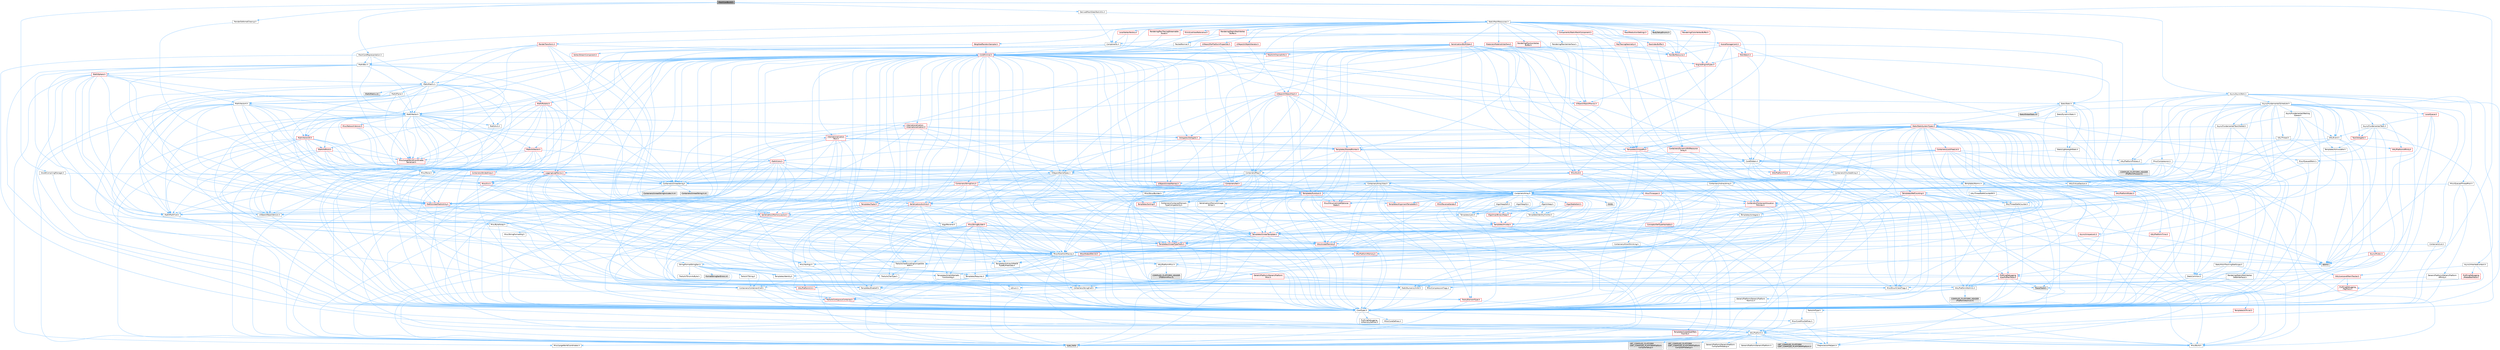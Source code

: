 digraph "MeshCardBuild.h"
{
 // INTERACTIVE_SVG=YES
 // LATEX_PDF_SIZE
  bgcolor="transparent";
  edge [fontname=Helvetica,fontsize=10,labelfontname=Helvetica,labelfontsize=10];
  node [fontname=Helvetica,fontsize=10,shape=box,height=0.2,width=0.4];
  Node1 [id="Node000001",label="MeshCardBuild.h",height=0.2,width=0.4,color="gray40", fillcolor="grey60", style="filled", fontcolor="black",tooltip=" "];
  Node1 -> Node2 [id="edge1_Node000001_Node000002",color="steelblue1",style="solid",tooltip=" "];
  Node2 [id="Node000002",label="Async/AsyncWork.h",height=0.2,width=0.4,color="grey40", fillcolor="white", style="filled",URL="$da/d9a/AsyncWork_8h.html",tooltip=" "];
  Node2 -> Node3 [id="edge2_Node000002_Node000003",color="steelblue1",style="solid",tooltip=" "];
  Node3 [id="Node000003",label="CoreTypes.h",height=0.2,width=0.4,color="grey40", fillcolor="white", style="filled",URL="$dc/dec/CoreTypes_8h.html",tooltip=" "];
  Node3 -> Node4 [id="edge3_Node000003_Node000004",color="steelblue1",style="solid",tooltip=" "];
  Node4 [id="Node000004",label="HAL/Platform.h",height=0.2,width=0.4,color="grey40", fillcolor="white", style="filled",URL="$d9/dd0/Platform_8h.html",tooltip=" "];
  Node4 -> Node5 [id="edge4_Node000004_Node000005",color="steelblue1",style="solid",tooltip=" "];
  Node5 [id="Node000005",label="Misc/Build.h",height=0.2,width=0.4,color="grey40", fillcolor="white", style="filled",URL="$d3/dbb/Build_8h.html",tooltip=" "];
  Node4 -> Node6 [id="edge5_Node000004_Node000006",color="steelblue1",style="solid",tooltip=" "];
  Node6 [id="Node000006",label="Misc/LargeWorldCoordinates.h",height=0.2,width=0.4,color="grey40", fillcolor="white", style="filled",URL="$d2/dcb/LargeWorldCoordinates_8h.html",tooltip=" "];
  Node4 -> Node7 [id="edge6_Node000004_Node000007",color="steelblue1",style="solid",tooltip=" "];
  Node7 [id="Node000007",label="type_traits",height=0.2,width=0.4,color="grey60", fillcolor="#E0E0E0", style="filled",tooltip=" "];
  Node4 -> Node8 [id="edge7_Node000004_Node000008",color="steelblue1",style="solid",tooltip=" "];
  Node8 [id="Node000008",label="PreprocessorHelpers.h",height=0.2,width=0.4,color="grey40", fillcolor="white", style="filled",URL="$db/ddb/PreprocessorHelpers_8h.html",tooltip=" "];
  Node4 -> Node9 [id="edge8_Node000004_Node000009",color="steelblue1",style="solid",tooltip=" "];
  Node9 [id="Node000009",label="UBT_COMPILED_PLATFORM\l/UBT_COMPILED_PLATFORMPlatform\lCompilerPreSetup.h",height=0.2,width=0.4,color="grey60", fillcolor="#E0E0E0", style="filled",tooltip=" "];
  Node4 -> Node10 [id="edge9_Node000004_Node000010",color="steelblue1",style="solid",tooltip=" "];
  Node10 [id="Node000010",label="GenericPlatform/GenericPlatform\lCompilerPreSetup.h",height=0.2,width=0.4,color="grey40", fillcolor="white", style="filled",URL="$d9/dc8/GenericPlatformCompilerPreSetup_8h.html",tooltip=" "];
  Node4 -> Node11 [id="edge10_Node000004_Node000011",color="steelblue1",style="solid",tooltip=" "];
  Node11 [id="Node000011",label="GenericPlatform/GenericPlatform.h",height=0.2,width=0.4,color="grey40", fillcolor="white", style="filled",URL="$d6/d84/GenericPlatform_8h.html",tooltip=" "];
  Node4 -> Node12 [id="edge11_Node000004_Node000012",color="steelblue1",style="solid",tooltip=" "];
  Node12 [id="Node000012",label="UBT_COMPILED_PLATFORM\l/UBT_COMPILED_PLATFORMPlatform.h",height=0.2,width=0.4,color="grey60", fillcolor="#E0E0E0", style="filled",tooltip=" "];
  Node4 -> Node13 [id="edge12_Node000004_Node000013",color="steelblue1",style="solid",tooltip=" "];
  Node13 [id="Node000013",label="UBT_COMPILED_PLATFORM\l/UBT_COMPILED_PLATFORMPlatform\lCompilerSetup.h",height=0.2,width=0.4,color="grey60", fillcolor="#E0E0E0", style="filled",tooltip=" "];
  Node3 -> Node14 [id="edge13_Node000003_Node000014",color="steelblue1",style="solid",tooltip=" "];
  Node14 [id="Node000014",label="ProfilingDebugging\l/UMemoryDefines.h",height=0.2,width=0.4,color="grey40", fillcolor="white", style="filled",URL="$d2/da2/UMemoryDefines_8h.html",tooltip=" "];
  Node3 -> Node15 [id="edge14_Node000003_Node000015",color="steelblue1",style="solid",tooltip=" "];
  Node15 [id="Node000015",label="Misc/CoreMiscDefines.h",height=0.2,width=0.4,color="grey40", fillcolor="white", style="filled",URL="$da/d38/CoreMiscDefines_8h.html",tooltip=" "];
  Node15 -> Node4 [id="edge15_Node000015_Node000004",color="steelblue1",style="solid",tooltip=" "];
  Node15 -> Node8 [id="edge16_Node000015_Node000008",color="steelblue1",style="solid",tooltip=" "];
  Node3 -> Node16 [id="edge17_Node000003_Node000016",color="steelblue1",style="solid",tooltip=" "];
  Node16 [id="Node000016",label="Misc/CoreDefines.h",height=0.2,width=0.4,color="grey40", fillcolor="white", style="filled",URL="$d3/dd2/CoreDefines_8h.html",tooltip=" "];
  Node2 -> Node17 [id="edge18_Node000002_Node000017",color="steelblue1",style="solid",tooltip=" "];
  Node17 [id="Node000017",label="Misc/AssertionMacros.h",height=0.2,width=0.4,color="grey40", fillcolor="white", style="filled",URL="$d0/dfa/AssertionMacros_8h.html",tooltip=" "];
  Node17 -> Node3 [id="edge19_Node000017_Node000003",color="steelblue1",style="solid",tooltip=" "];
  Node17 -> Node4 [id="edge20_Node000017_Node000004",color="steelblue1",style="solid",tooltip=" "];
  Node17 -> Node18 [id="edge21_Node000017_Node000018",color="steelblue1",style="solid",tooltip=" "];
  Node18 [id="Node000018",label="HAL/PlatformMisc.h",height=0.2,width=0.4,color="grey40", fillcolor="white", style="filled",URL="$d0/df5/PlatformMisc_8h.html",tooltip=" "];
  Node18 -> Node3 [id="edge22_Node000018_Node000003",color="steelblue1",style="solid",tooltip=" "];
  Node18 -> Node19 [id="edge23_Node000018_Node000019",color="steelblue1",style="solid",tooltip=" "];
  Node19 [id="Node000019",label="GenericPlatform/GenericPlatform\lMisc.h",height=0.2,width=0.4,color="red", fillcolor="#FFF0F0", style="filled",URL="$db/d9a/GenericPlatformMisc_8h.html",tooltip=" "];
  Node19 -> Node20 [id="edge24_Node000019_Node000020",color="steelblue1",style="solid",tooltip=" "];
  Node20 [id="Node000020",label="Containers/StringFwd.h",height=0.2,width=0.4,color="grey40", fillcolor="white", style="filled",URL="$df/d37/StringFwd_8h.html",tooltip=" "];
  Node20 -> Node3 [id="edge25_Node000020_Node000003",color="steelblue1",style="solid",tooltip=" "];
  Node20 -> Node21 [id="edge26_Node000020_Node000021",color="steelblue1",style="solid",tooltip=" "];
  Node21 [id="Node000021",label="Traits/ElementType.h",height=0.2,width=0.4,color="red", fillcolor="#FFF0F0", style="filled",URL="$d5/d4f/ElementType_8h.html",tooltip=" "];
  Node21 -> Node4 [id="edge27_Node000021_Node000004",color="steelblue1",style="solid",tooltip=" "];
  Node21 -> Node7 [id="edge28_Node000021_Node000007",color="steelblue1",style="solid",tooltip=" "];
  Node20 -> Node23 [id="edge29_Node000020_Node000023",color="steelblue1",style="solid",tooltip=" "];
  Node23 [id="Node000023",label="Traits/IsContiguousContainer.h",height=0.2,width=0.4,color="red", fillcolor="#FFF0F0", style="filled",URL="$d5/d3c/IsContiguousContainer_8h.html",tooltip=" "];
  Node23 -> Node3 [id="edge30_Node000023_Node000003",color="steelblue1",style="solid",tooltip=" "];
  Node19 -> Node3 [id="edge31_Node000019_Node000003",color="steelblue1",style="solid",tooltip=" "];
  Node19 -> Node30 [id="edge32_Node000019_Node000030",color="steelblue1",style="solid",tooltip=" "];
  Node30 [id="Node000030",label="HAL/PlatformCrt.h",height=0.2,width=0.4,color="red", fillcolor="#FFF0F0", style="filled",URL="$d8/d75/PlatformCrt_8h.html",tooltip=" "];
  Node19 -> Node40 [id="edge33_Node000019_Node000040",color="steelblue1",style="solid",tooltip=" "];
  Node40 [id="Node000040",label="Math/NumericLimits.h",height=0.2,width=0.4,color="grey40", fillcolor="white", style="filled",URL="$df/d1b/NumericLimits_8h.html",tooltip=" "];
  Node40 -> Node3 [id="edge34_Node000040_Node000003",color="steelblue1",style="solid",tooltip=" "];
  Node19 -> Node41 [id="edge35_Node000019_Node000041",color="steelblue1",style="solid",tooltip=" "];
  Node41 [id="Node000041",label="Misc/CompressionFlags.h",height=0.2,width=0.4,color="grey40", fillcolor="white", style="filled",URL="$d9/d76/CompressionFlags_8h.html",tooltip=" "];
  Node19 -> Node42 [id="edge36_Node000019_Node000042",color="steelblue1",style="solid",tooltip=" "];
  Node42 [id="Node000042",label="Misc/EnumClassFlags.h",height=0.2,width=0.4,color="grey40", fillcolor="white", style="filled",URL="$d8/de7/EnumClassFlags_8h.html",tooltip=" "];
  Node18 -> Node45 [id="edge37_Node000018_Node000045",color="steelblue1",style="solid",tooltip=" "];
  Node45 [id="Node000045",label="COMPILED_PLATFORM_HEADER\l(PlatformMisc.h)",height=0.2,width=0.4,color="grey60", fillcolor="#E0E0E0", style="filled",tooltip=" "];
  Node18 -> Node46 [id="edge38_Node000018_Node000046",color="steelblue1",style="solid",tooltip=" "];
  Node46 [id="Node000046",label="ProfilingDebugging\l/CpuProfilerTrace.h",height=0.2,width=0.4,color="red", fillcolor="#FFF0F0", style="filled",URL="$da/dcb/CpuProfilerTrace_8h.html",tooltip=" "];
  Node46 -> Node3 [id="edge39_Node000046_Node000003",color="steelblue1",style="solid",tooltip=" "];
  Node46 -> Node26 [id="edge40_Node000046_Node000026",color="steelblue1",style="solid",tooltip=" "];
  Node26 [id="Node000026",label="Containers/ContainersFwd.h",height=0.2,width=0.4,color="grey40", fillcolor="white", style="filled",URL="$d4/d0a/ContainersFwd_8h.html",tooltip=" "];
  Node26 -> Node4 [id="edge41_Node000026_Node000004",color="steelblue1",style="solid",tooltip=" "];
  Node26 -> Node3 [id="edge42_Node000026_Node000003",color="steelblue1",style="solid",tooltip=" "];
  Node26 -> Node23 [id="edge43_Node000026_Node000023",color="steelblue1",style="solid",tooltip=" "];
  Node46 -> Node47 [id="edge44_Node000046_Node000047",color="steelblue1",style="solid",tooltip=" "];
  Node47 [id="Node000047",label="HAL/PlatformAtomics.h",height=0.2,width=0.4,color="grey40", fillcolor="white", style="filled",URL="$d3/d36/PlatformAtomics_8h.html",tooltip=" "];
  Node47 -> Node3 [id="edge45_Node000047_Node000003",color="steelblue1",style="solid",tooltip=" "];
  Node47 -> Node48 [id="edge46_Node000047_Node000048",color="steelblue1",style="solid",tooltip=" "];
  Node48 [id="Node000048",label="GenericPlatform/GenericPlatform\lAtomics.h",height=0.2,width=0.4,color="grey40", fillcolor="white", style="filled",URL="$da/d72/GenericPlatformAtomics_8h.html",tooltip=" "];
  Node48 -> Node3 [id="edge47_Node000048_Node000003",color="steelblue1",style="solid",tooltip=" "];
  Node47 -> Node49 [id="edge48_Node000047_Node000049",color="steelblue1",style="solid",tooltip=" "];
  Node49 [id="Node000049",label="COMPILED_PLATFORM_HEADER\l(PlatformAtomics.h)",height=0.2,width=0.4,color="grey60", fillcolor="#E0E0E0", style="filled",tooltip=" "];
  Node46 -> Node8 [id="edge49_Node000046_Node000008",color="steelblue1",style="solid",tooltip=" "];
  Node46 -> Node5 [id="edge50_Node000046_Node000005",color="steelblue1",style="solid",tooltip=" "];
  Node46 -> Node53 [id="edge51_Node000046_Node000053",color="steelblue1",style="solid",tooltip=" "];
  Node53 [id="Node000053",label="Trace/Trace.h",height=0.2,width=0.4,color="grey60", fillcolor="#E0E0E0", style="filled",tooltip=" "];
  Node17 -> Node8 [id="edge52_Node000017_Node000008",color="steelblue1",style="solid",tooltip=" "];
  Node17 -> Node54 [id="edge53_Node000017_Node000054",color="steelblue1",style="solid",tooltip=" "];
  Node54 [id="Node000054",label="Templates/EnableIf.h",height=0.2,width=0.4,color="grey40", fillcolor="white", style="filled",URL="$d7/d60/EnableIf_8h.html",tooltip=" "];
  Node54 -> Node3 [id="edge54_Node000054_Node000003",color="steelblue1",style="solid",tooltip=" "];
  Node17 -> Node55 [id="edge55_Node000017_Node000055",color="steelblue1",style="solid",tooltip=" "];
  Node55 [id="Node000055",label="Templates/IsArrayOrRefOf\lTypeByPredicate.h",height=0.2,width=0.4,color="grey40", fillcolor="white", style="filled",URL="$d6/da1/IsArrayOrRefOfTypeByPredicate_8h.html",tooltip=" "];
  Node55 -> Node3 [id="edge56_Node000055_Node000003",color="steelblue1",style="solid",tooltip=" "];
  Node17 -> Node56 [id="edge57_Node000017_Node000056",color="steelblue1",style="solid",tooltip=" "];
  Node56 [id="Node000056",label="Templates/IsValidVariadic\lFunctionArg.h",height=0.2,width=0.4,color="grey40", fillcolor="white", style="filled",URL="$d0/dc8/IsValidVariadicFunctionArg_8h.html",tooltip=" "];
  Node56 -> Node3 [id="edge58_Node000056_Node000003",color="steelblue1",style="solid",tooltip=" "];
  Node56 -> Node57 [id="edge59_Node000056_Node000057",color="steelblue1",style="solid",tooltip=" "];
  Node57 [id="Node000057",label="IsEnum.h",height=0.2,width=0.4,color="grey40", fillcolor="white", style="filled",URL="$d4/de5/IsEnum_8h.html",tooltip=" "];
  Node56 -> Node7 [id="edge60_Node000056_Node000007",color="steelblue1",style="solid",tooltip=" "];
  Node17 -> Node58 [id="edge61_Node000017_Node000058",color="steelblue1",style="solid",tooltip=" "];
  Node58 [id="Node000058",label="Traits/IsCharEncodingCompatible\lWith.h",height=0.2,width=0.4,color="grey40", fillcolor="white", style="filled",URL="$df/dd1/IsCharEncodingCompatibleWith_8h.html",tooltip=" "];
  Node58 -> Node7 [id="edge62_Node000058_Node000007",color="steelblue1",style="solid",tooltip=" "];
  Node58 -> Node59 [id="edge63_Node000058_Node000059",color="steelblue1",style="solid",tooltip=" "];
  Node59 [id="Node000059",label="Traits/IsCharType.h",height=0.2,width=0.4,color="grey40", fillcolor="white", style="filled",URL="$db/d51/IsCharType_8h.html",tooltip=" "];
  Node59 -> Node3 [id="edge64_Node000059_Node000003",color="steelblue1",style="solid",tooltip=" "];
  Node17 -> Node60 [id="edge65_Node000017_Node000060",color="steelblue1",style="solid",tooltip=" "];
  Node60 [id="Node000060",label="Misc/VarArgs.h",height=0.2,width=0.4,color="grey40", fillcolor="white", style="filled",URL="$d5/d6f/VarArgs_8h.html",tooltip=" "];
  Node60 -> Node3 [id="edge66_Node000060_Node000003",color="steelblue1",style="solid",tooltip=" "];
  Node17 -> Node61 [id="edge67_Node000017_Node000061",color="steelblue1",style="solid",tooltip=" "];
  Node61 [id="Node000061",label="String/FormatStringSan.h",height=0.2,width=0.4,color="grey40", fillcolor="white", style="filled",URL="$d3/d8b/FormatStringSan_8h.html",tooltip=" "];
  Node61 -> Node7 [id="edge68_Node000061_Node000007",color="steelblue1",style="solid",tooltip=" "];
  Node61 -> Node3 [id="edge69_Node000061_Node000003",color="steelblue1",style="solid",tooltip=" "];
  Node61 -> Node62 [id="edge70_Node000061_Node000062",color="steelblue1",style="solid",tooltip=" "];
  Node62 [id="Node000062",label="Templates/Requires.h",height=0.2,width=0.4,color="grey40", fillcolor="white", style="filled",URL="$dc/d96/Requires_8h.html",tooltip=" "];
  Node62 -> Node54 [id="edge71_Node000062_Node000054",color="steelblue1",style="solid",tooltip=" "];
  Node62 -> Node7 [id="edge72_Node000062_Node000007",color="steelblue1",style="solid",tooltip=" "];
  Node61 -> Node63 [id="edge73_Node000061_Node000063",color="steelblue1",style="solid",tooltip=" "];
  Node63 [id="Node000063",label="Templates/Identity.h",height=0.2,width=0.4,color="grey40", fillcolor="white", style="filled",URL="$d0/dd5/Identity_8h.html",tooltip=" "];
  Node61 -> Node56 [id="edge74_Node000061_Node000056",color="steelblue1",style="solid",tooltip=" "];
  Node61 -> Node59 [id="edge75_Node000061_Node000059",color="steelblue1",style="solid",tooltip=" "];
  Node61 -> Node64 [id="edge76_Node000061_Node000064",color="steelblue1",style="solid",tooltip=" "];
  Node64 [id="Node000064",label="Traits/IsTEnumAsByte.h",height=0.2,width=0.4,color="grey40", fillcolor="white", style="filled",URL="$d1/de6/IsTEnumAsByte_8h.html",tooltip=" "];
  Node61 -> Node65 [id="edge77_Node000061_Node000065",color="steelblue1",style="solid",tooltip=" "];
  Node65 [id="Node000065",label="Traits/IsTString.h",height=0.2,width=0.4,color="grey40", fillcolor="white", style="filled",URL="$d0/df8/IsTString_8h.html",tooltip=" "];
  Node65 -> Node26 [id="edge78_Node000065_Node000026",color="steelblue1",style="solid",tooltip=" "];
  Node61 -> Node26 [id="edge79_Node000061_Node000026",color="steelblue1",style="solid",tooltip=" "];
  Node61 -> Node66 [id="edge80_Node000061_Node000066",color="steelblue1",style="solid",tooltip=" "];
  Node66 [id="Node000066",label="FormatStringSanErrors.inl",height=0.2,width=0.4,color="grey60", fillcolor="#E0E0E0", style="filled",tooltip=" "];
  Node17 -> Node67 [id="edge81_Node000017_Node000067",color="steelblue1",style="solid",tooltip=" "];
  Node67 [id="Node000067",label="atomic",height=0.2,width=0.4,color="grey60", fillcolor="#E0E0E0", style="filled",tooltip=" "];
  Node2 -> Node68 [id="edge82_Node000002_Node000068",color="steelblue1",style="solid",tooltip=" "];
  Node68 [id="Node000068",label="Misc/Compression.h",height=0.2,width=0.4,color="grey40", fillcolor="white", style="filled",URL="$db/d9c/Compression_8h.html",tooltip=" "];
  Node68 -> Node69 [id="edge83_Node000068_Node000069",color="steelblue1",style="solid",tooltip=" "];
  Node69 [id="Node000069",label="Containers/Map.h",height=0.2,width=0.4,color="grey40", fillcolor="white", style="filled",URL="$df/d79/Map_8h.html",tooltip=" "];
  Node69 -> Node3 [id="edge84_Node000069_Node000003",color="steelblue1",style="solid",tooltip=" "];
  Node69 -> Node70 [id="edge85_Node000069_Node000070",color="steelblue1",style="solid",tooltip=" "];
  Node70 [id="Node000070",label="Algo/Reverse.h",height=0.2,width=0.4,color="grey40", fillcolor="white", style="filled",URL="$d5/d93/Reverse_8h.html",tooltip=" "];
  Node70 -> Node3 [id="edge86_Node000070_Node000003",color="steelblue1",style="solid",tooltip=" "];
  Node70 -> Node71 [id="edge87_Node000070_Node000071",color="steelblue1",style="solid",tooltip=" "];
  Node71 [id="Node000071",label="Templates/UnrealTemplate.h",height=0.2,width=0.4,color="red", fillcolor="#FFF0F0", style="filled",URL="$d4/d24/UnrealTemplate_8h.html",tooltip=" "];
  Node71 -> Node3 [id="edge88_Node000071_Node000003",color="steelblue1",style="solid",tooltip=" "];
  Node71 -> Node73 [id="edge89_Node000071_Node000073",color="steelblue1",style="solid",tooltip=" "];
  Node73 [id="Node000073",label="HAL/UnrealMemory.h",height=0.2,width=0.4,color="red", fillcolor="#FFF0F0", style="filled",URL="$d9/d96/UnrealMemory_8h.html",tooltip=" "];
  Node73 -> Node3 [id="edge90_Node000073_Node000003",color="steelblue1",style="solid",tooltip=" "];
  Node73 -> Node90 [id="edge91_Node000073_Node000090",color="steelblue1",style="solid",tooltip=" "];
  Node90 [id="Node000090",label="HAL/PlatformMemory.h",height=0.2,width=0.4,color="red", fillcolor="#FFF0F0", style="filled",URL="$de/d68/PlatformMemory_8h.html",tooltip=" "];
  Node90 -> Node3 [id="edge92_Node000090_Node000003",color="steelblue1",style="solid",tooltip=" "];
  Node71 -> Node95 [id="edge93_Node000071_Node000095",color="steelblue1",style="solid",tooltip=" "];
  Node95 [id="Node000095",label="Templates/UnrealTypeTraits.h",height=0.2,width=0.4,color="red", fillcolor="#FFF0F0", style="filled",URL="$d2/d2d/UnrealTypeTraits_8h.html",tooltip=" "];
  Node95 -> Node3 [id="edge94_Node000095_Node000003",color="steelblue1",style="solid",tooltip=" "];
  Node95 -> Node17 [id="edge95_Node000095_Node000017",color="steelblue1",style="solid",tooltip=" "];
  Node95 -> Node54 [id="edge96_Node000095_Node000054",color="steelblue1",style="solid",tooltip=" "];
  Node95 -> Node57 [id="edge97_Node000095_Node000057",color="steelblue1",style="solid",tooltip=" "];
  Node71 -> Node62 [id="edge98_Node000071_Node000062",color="steelblue1",style="solid",tooltip=" "];
  Node71 -> Node63 [id="edge99_Node000071_Node000063",color="steelblue1",style="solid",tooltip=" "];
  Node71 -> Node23 [id="edge100_Node000071_Node000023",color="steelblue1",style="solid",tooltip=" "];
  Node71 -> Node7 [id="edge101_Node000071_Node000007",color="steelblue1",style="solid",tooltip=" "];
  Node69 -> Node103 [id="edge102_Node000069_Node000103",color="steelblue1",style="solid",tooltip=" "];
  Node103 [id="Node000103",label="Containers/ContainerElement\lTypeCompatibility.h",height=0.2,width=0.4,color="grey40", fillcolor="white", style="filled",URL="$df/ddf/ContainerElementTypeCompatibility_8h.html",tooltip=" "];
  Node103 -> Node3 [id="edge103_Node000103_Node000003",color="steelblue1",style="solid",tooltip=" "];
  Node103 -> Node95 [id="edge104_Node000103_Node000095",color="steelblue1",style="solid",tooltip=" "];
  Node69 -> Node104 [id="edge105_Node000069_Node000104",color="steelblue1",style="solid",tooltip=" "];
  Node104 [id="Node000104",label="Containers/Set.h",height=0.2,width=0.4,color="red", fillcolor="#FFF0F0", style="filled",URL="$d4/d45/Set_8h.html",tooltip=" "];
  Node104 -> Node105 [id="edge106_Node000104_Node000105",color="steelblue1",style="solid",tooltip=" "];
  Node105 [id="Node000105",label="Containers/ContainerAllocation\lPolicies.h",height=0.2,width=0.4,color="red", fillcolor="#FFF0F0", style="filled",URL="$d7/dff/ContainerAllocationPolicies_8h.html",tooltip=" "];
  Node105 -> Node3 [id="edge107_Node000105_Node000003",color="steelblue1",style="solid",tooltip=" "];
  Node105 -> Node105 [id="edge108_Node000105_Node000105",color="steelblue1",style="solid",tooltip=" "];
  Node105 -> Node73 [id="edge109_Node000105_Node000073",color="steelblue1",style="solid",tooltip=" "];
  Node105 -> Node40 [id="edge110_Node000105_Node000040",color="steelblue1",style="solid",tooltip=" "];
  Node105 -> Node17 [id="edge111_Node000105_Node000017",color="steelblue1",style="solid",tooltip=" "];
  Node105 -> Node7 [id="edge112_Node000105_Node000007",color="steelblue1",style="solid",tooltip=" "];
  Node104 -> Node103 [id="edge113_Node000104_Node000103",color="steelblue1",style="solid",tooltip=" "];
  Node104 -> Node26 [id="edge114_Node000104_Node000026",color="steelblue1",style="solid",tooltip=" "];
  Node104 -> Node167 [id="edge115_Node000104_Node000167",color="steelblue1",style="solid",tooltip=" "];
  Node167 [id="Node000167",label="Math/UnrealMathUtility.h",height=0.2,width=0.4,color="red", fillcolor="#FFF0F0", style="filled",URL="$db/db8/UnrealMathUtility_8h.html",tooltip=" "];
  Node167 -> Node3 [id="edge116_Node000167_Node000003",color="steelblue1",style="solid",tooltip=" "];
  Node167 -> Node17 [id="edge117_Node000167_Node000017",color="steelblue1",style="solid",tooltip=" "];
  Node167 -> Node27 [id="edge118_Node000167_Node000027",color="steelblue1",style="solid",tooltip=" "];
  Node27 [id="Node000027",label="Math/MathFwd.h",height=0.2,width=0.4,color="grey40", fillcolor="white", style="filled",URL="$d2/d10/MathFwd_8h.html",tooltip=" "];
  Node27 -> Node4 [id="edge119_Node000027_Node000004",color="steelblue1",style="solid",tooltip=" "];
  Node167 -> Node63 [id="edge120_Node000167_Node000063",color="steelblue1",style="solid",tooltip=" "];
  Node167 -> Node62 [id="edge121_Node000167_Node000062",color="steelblue1",style="solid",tooltip=" "];
  Node104 -> Node17 [id="edge122_Node000104_Node000017",color="steelblue1",style="solid",tooltip=" "];
  Node104 -> Node191 [id="edge123_Node000104_Node000191",color="steelblue1",style="solid",tooltip=" "];
  Node191 [id="Node000191",label="Misc/StructBuilder.h",height=0.2,width=0.4,color="grey40", fillcolor="white", style="filled",URL="$d9/db3/StructBuilder_8h.html",tooltip=" "];
  Node191 -> Node3 [id="edge124_Node000191_Node000003",color="steelblue1",style="solid",tooltip=" "];
  Node191 -> Node167 [id="edge125_Node000191_Node000167",color="steelblue1",style="solid",tooltip=" "];
  Node191 -> Node168 [id="edge126_Node000191_Node000168",color="steelblue1",style="solid",tooltip=" "];
  Node168 [id="Node000168",label="Templates/AlignmentTemplates.h",height=0.2,width=0.4,color="red", fillcolor="#FFF0F0", style="filled",URL="$dd/d32/AlignmentTemplates_8h.html",tooltip=" "];
  Node168 -> Node3 [id="edge127_Node000168_Node000003",color="steelblue1",style="solid",tooltip=" "];
  Node168 -> Node84 [id="edge128_Node000168_Node000084",color="steelblue1",style="solid",tooltip=" "];
  Node84 [id="Node000084",label="Templates/IsIntegral.h",height=0.2,width=0.4,color="grey40", fillcolor="white", style="filled",URL="$da/d64/IsIntegral_8h.html",tooltip=" "];
  Node84 -> Node3 [id="edge129_Node000084_Node000003",color="steelblue1",style="solid",tooltip=" "];
  Node104 -> Node149 [id="edge130_Node000104_Node000149",color="steelblue1",style="solid",tooltip=" "];
  Node149 [id="Node000149",label="Serialization/MemoryImage\lWriter.h",height=0.2,width=0.4,color="grey40", fillcolor="white", style="filled",URL="$d0/d08/MemoryImageWriter_8h.html",tooltip=" "];
  Node149 -> Node3 [id="edge131_Node000149_Node000003",color="steelblue1",style="solid",tooltip=" "];
  Node149 -> Node118 [id="edge132_Node000149_Node000118",color="steelblue1",style="solid",tooltip=" "];
  Node118 [id="Node000118",label="Serialization/MemoryLayout.h",height=0.2,width=0.4,color="red", fillcolor="#FFF0F0", style="filled",URL="$d7/d66/MemoryLayout_8h.html",tooltip=" "];
  Node118 -> Node20 [id="edge133_Node000118_Node000020",color="steelblue1",style="solid",tooltip=" "];
  Node118 -> Node73 [id="edge134_Node000118_Node000073",color="steelblue1",style="solid",tooltip=" "];
  Node118 -> Node54 [id="edge135_Node000118_Node000054",color="steelblue1",style="solid",tooltip=" "];
  Node118 -> Node71 [id="edge136_Node000118_Node000071",color="steelblue1",style="solid",tooltip=" "];
  Node104 -> Node192 [id="edge137_Node000104_Node000192",color="steelblue1",style="solid",tooltip=" "];
  Node192 [id="Node000192",label="Templates/Function.h",height=0.2,width=0.4,color="red", fillcolor="#FFF0F0", style="filled",URL="$df/df5/Function_8h.html",tooltip=" "];
  Node192 -> Node3 [id="edge138_Node000192_Node000003",color="steelblue1",style="solid",tooltip=" "];
  Node192 -> Node17 [id="edge139_Node000192_Node000017",color="steelblue1",style="solid",tooltip=" "];
  Node192 -> Node134 [id="edge140_Node000192_Node000134",color="steelblue1",style="solid",tooltip=" "];
  Node134 [id="Node000134",label="Misc/IntrusiveUnsetOptional\lState.h",height=0.2,width=0.4,color="red", fillcolor="#FFF0F0", style="filled",URL="$d2/d0a/IntrusiveUnsetOptionalState_8h.html",tooltip=" "];
  Node192 -> Node73 [id="edge141_Node000192_Node000073",color="steelblue1",style="solid",tooltip=" "];
  Node192 -> Node95 [id="edge142_Node000192_Node000095",color="steelblue1",style="solid",tooltip=" "];
  Node192 -> Node152 [id="edge143_Node000192_Node000152",color="steelblue1",style="solid",tooltip=" "];
  Node152 [id="Node000152",label="Templates/Invoke.h",height=0.2,width=0.4,color="red", fillcolor="#FFF0F0", style="filled",URL="$d7/deb/Invoke_8h.html",tooltip=" "];
  Node152 -> Node3 [id="edge144_Node000152_Node000003",color="steelblue1",style="solid",tooltip=" "];
  Node152 -> Node71 [id="edge145_Node000152_Node000071",color="steelblue1",style="solid",tooltip=" "];
  Node152 -> Node7 [id="edge146_Node000152_Node000007",color="steelblue1",style="solid",tooltip=" "];
  Node192 -> Node71 [id="edge147_Node000192_Node000071",color="steelblue1",style="solid",tooltip=" "];
  Node192 -> Node62 [id="edge148_Node000192_Node000062",color="steelblue1",style="solid",tooltip=" "];
  Node192 -> Node167 [id="edge149_Node000192_Node000167",color="steelblue1",style="solid",tooltip=" "];
  Node192 -> Node7 [id="edge150_Node000192_Node000007",color="steelblue1",style="solid",tooltip=" "];
  Node104 -> Node164 [id="edge151_Node000104_Node000164",color="steelblue1",style="solid",tooltip=" "];
  Node164 [id="Node000164",label="Templates/Sorting.h",height=0.2,width=0.4,color="red", fillcolor="#FFF0F0", style="filled",URL="$d3/d9e/Sorting_8h.html",tooltip=" "];
  Node164 -> Node3 [id="edge152_Node000164_Node000003",color="steelblue1",style="solid",tooltip=" "];
  Node164 -> Node132 [id="edge153_Node000164_Node000132",color="steelblue1",style="solid",tooltip=" "];
  Node132 [id="Node000132",label="Templates/Less.h",height=0.2,width=0.4,color="grey40", fillcolor="white", style="filled",URL="$de/dc8/Less_8h.html",tooltip=" "];
  Node132 -> Node3 [id="edge154_Node000132_Node000003",color="steelblue1",style="solid",tooltip=" "];
  Node132 -> Node71 [id="edge155_Node000132_Node000071",color="steelblue1",style="solid",tooltip=" "];
  Node104 -> Node71 [id="edge156_Node000104_Node000071",color="steelblue1",style="solid",tooltip=" "];
  Node104 -> Node7 [id="edge157_Node000104_Node000007",color="steelblue1",style="solid",tooltip=" "];
  Node69 -> Node187 [id="edge158_Node000069_Node000187",color="steelblue1",style="solid",tooltip=" "];
  Node187 [id="Node000187",label="Containers/UnrealString.h",height=0.2,width=0.4,color="grey40", fillcolor="white", style="filled",URL="$d5/dba/UnrealString_8h.html",tooltip=" "];
  Node187 -> Node188 [id="edge159_Node000187_Node000188",color="steelblue1",style="solid",tooltip=" "];
  Node188 [id="Node000188",label="Containers/UnrealStringIncludes.h.inl",height=0.2,width=0.4,color="grey60", fillcolor="#E0E0E0", style="filled",tooltip=" "];
  Node187 -> Node189 [id="edge160_Node000187_Node000189",color="steelblue1",style="solid",tooltip=" "];
  Node189 [id="Node000189",label="Containers/UnrealString.h.inl",height=0.2,width=0.4,color="grey60", fillcolor="#E0E0E0", style="filled",tooltip=" "];
  Node187 -> Node190 [id="edge161_Node000187_Node000190",color="steelblue1",style="solid",tooltip=" "];
  Node190 [id="Node000190",label="Misc/StringFormatArg.h",height=0.2,width=0.4,color="grey40", fillcolor="white", style="filled",URL="$d2/d16/StringFormatArg_8h.html",tooltip=" "];
  Node190 -> Node26 [id="edge162_Node000190_Node000026",color="steelblue1",style="solid",tooltip=" "];
  Node69 -> Node17 [id="edge163_Node000069_Node000017",color="steelblue1",style="solid",tooltip=" "];
  Node69 -> Node191 [id="edge164_Node000069_Node000191",color="steelblue1",style="solid",tooltip=" "];
  Node69 -> Node192 [id="edge165_Node000069_Node000192",color="steelblue1",style="solid",tooltip=" "];
  Node69 -> Node164 [id="edge166_Node000069_Node000164",color="steelblue1",style="solid",tooltip=" "];
  Node69 -> Node195 [id="edge167_Node000069_Node000195",color="steelblue1",style="solid",tooltip=" "];
  Node195 [id="Node000195",label="Templates/Tuple.h",height=0.2,width=0.4,color="red", fillcolor="#FFF0F0", style="filled",URL="$d2/d4f/Tuple_8h.html",tooltip=" "];
  Node195 -> Node3 [id="edge168_Node000195_Node000003",color="steelblue1",style="solid",tooltip=" "];
  Node195 -> Node71 [id="edge169_Node000195_Node000071",color="steelblue1",style="solid",tooltip=" "];
  Node195 -> Node152 [id="edge170_Node000195_Node000152",color="steelblue1",style="solid",tooltip=" "];
  Node195 -> Node118 [id="edge171_Node000195_Node000118",color="steelblue1",style="solid",tooltip=" "];
  Node195 -> Node62 [id="edge172_Node000195_Node000062",color="steelblue1",style="solid",tooltip=" "];
  Node195 -> Node7 [id="edge173_Node000195_Node000007",color="steelblue1",style="solid",tooltip=" "];
  Node69 -> Node71 [id="edge174_Node000069_Node000071",color="steelblue1",style="solid",tooltip=" "];
  Node69 -> Node95 [id="edge175_Node000069_Node000095",color="steelblue1",style="solid",tooltip=" "];
  Node69 -> Node7 [id="edge176_Node000069_Node000007",color="steelblue1",style="solid",tooltip=" "];
  Node68 -> Node187 [id="edge177_Node000068_Node000187",color="steelblue1",style="solid",tooltip=" "];
  Node68 -> Node3 [id="edge178_Node000068_Node000003",color="steelblue1",style="solid",tooltip=" "];
  Node68 -> Node198 [id="edge179_Node000068_Node000198",color="steelblue1",style="solid",tooltip=" "];
  Node198 [id="Node000198",label="HAL/CriticalSection.h",height=0.2,width=0.4,color="grey40", fillcolor="white", style="filled",URL="$d6/d90/CriticalSection_8h.html",tooltip=" "];
  Node198 -> Node199 [id="edge180_Node000198_Node000199",color="steelblue1",style="solid",tooltip=" "];
  Node199 [id="Node000199",label="HAL/PlatformMutex.h",height=0.2,width=0.4,color="red", fillcolor="#FFF0F0", style="filled",URL="$d9/d0b/PlatformMutex_8h.html",tooltip=" "];
  Node199 -> Node3 [id="edge181_Node000199_Node000003",color="steelblue1",style="solid",tooltip=" "];
  Node68 -> Node41 [id="edge182_Node000068_Node000041",color="steelblue1",style="solid",tooltip=" "];
  Node68 -> Node81 [id="edge183_Node000068_Node000081",color="steelblue1",style="solid",tooltip=" "];
  Node81 [id="Node000081",label="Templates/Atomic.h",height=0.2,width=0.4,color="grey40", fillcolor="white", style="filled",URL="$d3/d91/Atomic_8h.html",tooltip=" "];
  Node81 -> Node82 [id="edge184_Node000081_Node000082",color="steelblue1",style="solid",tooltip=" "];
  Node82 [id="Node000082",label="HAL/ThreadSafeCounter.h",height=0.2,width=0.4,color="grey40", fillcolor="white", style="filled",URL="$dc/dc9/ThreadSafeCounter_8h.html",tooltip=" "];
  Node82 -> Node3 [id="edge185_Node000082_Node000003",color="steelblue1",style="solid",tooltip=" "];
  Node82 -> Node47 [id="edge186_Node000082_Node000047",color="steelblue1",style="solid",tooltip=" "];
  Node81 -> Node83 [id="edge187_Node000081_Node000083",color="steelblue1",style="solid",tooltip=" "];
  Node83 [id="Node000083",label="HAL/ThreadSafeCounter64.h",height=0.2,width=0.4,color="grey40", fillcolor="white", style="filled",URL="$d0/d12/ThreadSafeCounter64_8h.html",tooltip=" "];
  Node83 -> Node3 [id="edge188_Node000083_Node000003",color="steelblue1",style="solid",tooltip=" "];
  Node83 -> Node82 [id="edge189_Node000083_Node000082",color="steelblue1",style="solid",tooltip=" "];
  Node81 -> Node84 [id="edge190_Node000081_Node000084",color="steelblue1",style="solid",tooltip=" "];
  Node81 -> Node85 [id="edge191_Node000081_Node000085",color="steelblue1",style="solid",tooltip=" "];
  Node85 [id="Node000085",label="Templates/IsTrivial.h",height=0.2,width=0.4,color="red", fillcolor="#FFF0F0", style="filled",URL="$da/d4c/IsTrivial_8h.html",tooltip=" "];
  Node85 -> Node7 [id="edge192_Node000085_Node000007",color="steelblue1",style="solid",tooltip=" "];
  Node81 -> Node89 [id="edge193_Node000081_Node000089",color="steelblue1",style="solid",tooltip=" "];
  Node89 [id="Node000089",label="Traits/IntType.h",height=0.2,width=0.4,color="grey40", fillcolor="white", style="filled",URL="$d7/deb/IntType_8h.html",tooltip=" "];
  Node89 -> Node4 [id="edge194_Node000089_Node000004",color="steelblue1",style="solid",tooltip=" "];
  Node81 -> Node67 [id="edge195_Node000081_Node000067",color="steelblue1",style="solid",tooltip=" "];
  Node68 -> Node201 [id="edge196_Node000068_Node000201",color="steelblue1",style="solid",tooltip=" "];
  Node201 [id="Node000201",label="UObject/NameTypes.h",height=0.2,width=0.4,color="grey40", fillcolor="white", style="filled",URL="$d6/d35/NameTypes_8h.html",tooltip=" "];
  Node201 -> Node3 [id="edge197_Node000201_Node000003",color="steelblue1",style="solid",tooltip=" "];
  Node201 -> Node17 [id="edge198_Node000201_Node000017",color="steelblue1",style="solid",tooltip=" "];
  Node201 -> Node73 [id="edge199_Node000201_Node000073",color="steelblue1",style="solid",tooltip=" "];
  Node201 -> Node95 [id="edge200_Node000201_Node000095",color="steelblue1",style="solid",tooltip=" "];
  Node201 -> Node71 [id="edge201_Node000201_Node000071",color="steelblue1",style="solid",tooltip=" "];
  Node201 -> Node187 [id="edge202_Node000201_Node000187",color="steelblue1",style="solid",tooltip=" "];
  Node201 -> Node198 [id="edge203_Node000201_Node000198",color="steelblue1",style="solid",tooltip=" "];
  Node201 -> Node202 [id="edge204_Node000201_Node000202",color="steelblue1",style="solid",tooltip=" "];
  Node202 [id="Node000202",label="Containers/StringConv.h",height=0.2,width=0.4,color="red", fillcolor="#FFF0F0", style="filled",URL="$d3/ddf/StringConv_8h.html",tooltip=" "];
  Node202 -> Node3 [id="edge205_Node000202_Node000003",color="steelblue1",style="solid",tooltip=" "];
  Node202 -> Node17 [id="edge206_Node000202_Node000017",color="steelblue1",style="solid",tooltip=" "];
  Node202 -> Node105 [id="edge207_Node000202_Node000105",color="steelblue1",style="solid",tooltip=" "];
  Node202 -> Node133 [id="edge208_Node000202_Node000133",color="steelblue1",style="solid",tooltip=" "];
  Node133 [id="Node000133",label="Containers/Array.h",height=0.2,width=0.4,color="grey40", fillcolor="white", style="filled",URL="$df/dd0/Array_8h.html",tooltip=" "];
  Node133 -> Node3 [id="edge209_Node000133_Node000003",color="steelblue1",style="solid",tooltip=" "];
  Node133 -> Node17 [id="edge210_Node000133_Node000017",color="steelblue1",style="solid",tooltip=" "];
  Node133 -> Node134 [id="edge211_Node000133_Node000134",color="steelblue1",style="solid",tooltip=" "];
  Node133 -> Node136 [id="edge212_Node000133_Node000136",color="steelblue1",style="solid",tooltip=" "];
  Node136 [id="Node000136",label="Misc/ReverseIterate.h",height=0.2,width=0.4,color="red", fillcolor="#FFF0F0", style="filled",URL="$db/de3/ReverseIterate_8h.html",tooltip=" "];
  Node136 -> Node4 [id="edge213_Node000136_Node000004",color="steelblue1",style="solid",tooltip=" "];
  Node133 -> Node73 [id="edge214_Node000133_Node000073",color="steelblue1",style="solid",tooltip=" "];
  Node133 -> Node95 [id="edge215_Node000133_Node000095",color="steelblue1",style="solid",tooltip=" "];
  Node133 -> Node71 [id="edge216_Node000133_Node000071",color="steelblue1",style="solid",tooltip=" "];
  Node133 -> Node138 [id="edge217_Node000133_Node000138",color="steelblue1",style="solid",tooltip=" "];
  Node138 [id="Node000138",label="Containers/AllowShrinking.h",height=0.2,width=0.4,color="grey40", fillcolor="white", style="filled",URL="$d7/d1a/AllowShrinking_8h.html",tooltip=" "];
  Node138 -> Node3 [id="edge218_Node000138_Node000003",color="steelblue1",style="solid",tooltip=" "];
  Node133 -> Node105 [id="edge219_Node000133_Node000105",color="steelblue1",style="solid",tooltip=" "];
  Node133 -> Node103 [id="edge220_Node000133_Node000103",color="steelblue1",style="solid",tooltip=" "];
  Node133 -> Node139 [id="edge221_Node000133_Node000139",color="steelblue1",style="solid",tooltip=" "];
  Node139 [id="Node000139",label="Serialization/Archive.h",height=0.2,width=0.4,color="red", fillcolor="#FFF0F0", style="filled",URL="$d7/d3b/Archive_8h.html",tooltip=" "];
  Node139 -> Node3 [id="edge222_Node000139_Node000003",color="steelblue1",style="solid",tooltip=" "];
  Node139 -> Node27 [id="edge223_Node000139_Node000027",color="steelblue1",style="solid",tooltip=" "];
  Node139 -> Node17 [id="edge224_Node000139_Node000017",color="steelblue1",style="solid",tooltip=" "];
  Node139 -> Node5 [id="edge225_Node000139_Node000005",color="steelblue1",style="solid",tooltip=" "];
  Node139 -> Node41 [id="edge226_Node000139_Node000041",color="steelblue1",style="solid",tooltip=" "];
  Node139 -> Node60 [id="edge227_Node000139_Node000060",color="steelblue1",style="solid",tooltip=" "];
  Node139 -> Node54 [id="edge228_Node000139_Node000054",color="steelblue1",style="solid",tooltip=" "];
  Node139 -> Node55 [id="edge229_Node000139_Node000055",color="steelblue1",style="solid",tooltip=" "];
  Node139 -> Node56 [id="edge230_Node000139_Node000056",color="steelblue1",style="solid",tooltip=" "];
  Node139 -> Node71 [id="edge231_Node000139_Node000071",color="steelblue1",style="solid",tooltip=" "];
  Node139 -> Node58 [id="edge232_Node000139_Node000058",color="steelblue1",style="solid",tooltip=" "];
  Node139 -> Node148 [id="edge233_Node000139_Node000148",color="steelblue1",style="solid",tooltip=" "];
  Node148 [id="Node000148",label="UObject/ObjectVersion.h",height=0.2,width=0.4,color="grey40", fillcolor="white", style="filled",URL="$da/d63/ObjectVersion_8h.html",tooltip=" "];
  Node148 -> Node3 [id="edge234_Node000148_Node000003",color="steelblue1",style="solid",tooltip=" "];
  Node133 -> Node149 [id="edge235_Node000133_Node000149",color="steelblue1",style="solid",tooltip=" "];
  Node133 -> Node150 [id="edge236_Node000133_Node000150",color="steelblue1",style="solid",tooltip=" "];
  Node150 [id="Node000150",label="Algo/Heapify.h",height=0.2,width=0.4,color="grey40", fillcolor="white", style="filled",URL="$d0/d2a/Heapify_8h.html",tooltip=" "];
  Node150 -> Node151 [id="edge237_Node000150_Node000151",color="steelblue1",style="solid",tooltip=" "];
  Node151 [id="Node000151",label="Algo/Impl/BinaryHeap.h",height=0.2,width=0.4,color="red", fillcolor="#FFF0F0", style="filled",URL="$d7/da3/Algo_2Impl_2BinaryHeap_8h.html",tooltip=" "];
  Node151 -> Node152 [id="edge238_Node000151_Node000152",color="steelblue1",style="solid",tooltip=" "];
  Node151 -> Node7 [id="edge239_Node000151_Node000007",color="steelblue1",style="solid",tooltip=" "];
  Node150 -> Node156 [id="edge240_Node000150_Node000156",color="steelblue1",style="solid",tooltip=" "];
  Node156 [id="Node000156",label="Templates/IdentityFunctor.h",height=0.2,width=0.4,color="grey40", fillcolor="white", style="filled",URL="$d7/d2e/IdentityFunctor_8h.html",tooltip=" "];
  Node156 -> Node4 [id="edge241_Node000156_Node000004",color="steelblue1",style="solid",tooltip=" "];
  Node150 -> Node152 [id="edge242_Node000150_Node000152",color="steelblue1",style="solid",tooltip=" "];
  Node150 -> Node132 [id="edge243_Node000150_Node000132",color="steelblue1",style="solid",tooltip=" "];
  Node150 -> Node71 [id="edge244_Node000150_Node000071",color="steelblue1",style="solid",tooltip=" "];
  Node133 -> Node157 [id="edge245_Node000133_Node000157",color="steelblue1",style="solid",tooltip=" "];
  Node157 [id="Node000157",label="Algo/HeapSort.h",height=0.2,width=0.4,color="grey40", fillcolor="white", style="filled",URL="$d3/d92/HeapSort_8h.html",tooltip=" "];
  Node157 -> Node151 [id="edge246_Node000157_Node000151",color="steelblue1",style="solid",tooltip=" "];
  Node157 -> Node156 [id="edge247_Node000157_Node000156",color="steelblue1",style="solid",tooltip=" "];
  Node157 -> Node132 [id="edge248_Node000157_Node000132",color="steelblue1",style="solid",tooltip=" "];
  Node157 -> Node71 [id="edge249_Node000157_Node000071",color="steelblue1",style="solid",tooltip=" "];
  Node133 -> Node158 [id="edge250_Node000133_Node000158",color="steelblue1",style="solid",tooltip=" "];
  Node158 [id="Node000158",label="Algo/IsHeap.h",height=0.2,width=0.4,color="grey40", fillcolor="white", style="filled",URL="$de/d32/IsHeap_8h.html",tooltip=" "];
  Node158 -> Node151 [id="edge251_Node000158_Node000151",color="steelblue1",style="solid",tooltip=" "];
  Node158 -> Node156 [id="edge252_Node000158_Node000156",color="steelblue1",style="solid",tooltip=" "];
  Node158 -> Node152 [id="edge253_Node000158_Node000152",color="steelblue1",style="solid",tooltip=" "];
  Node158 -> Node132 [id="edge254_Node000158_Node000132",color="steelblue1",style="solid",tooltip=" "];
  Node158 -> Node71 [id="edge255_Node000158_Node000071",color="steelblue1",style="solid",tooltip=" "];
  Node133 -> Node151 [id="edge256_Node000133_Node000151",color="steelblue1",style="solid",tooltip=" "];
  Node133 -> Node159 [id="edge257_Node000133_Node000159",color="steelblue1",style="solid",tooltip=" "];
  Node159 [id="Node000159",label="Algo/StableSort.h",height=0.2,width=0.4,color="red", fillcolor="#FFF0F0", style="filled",URL="$d7/d3c/StableSort_8h.html",tooltip=" "];
  Node159 -> Node156 [id="edge258_Node000159_Node000156",color="steelblue1",style="solid",tooltip=" "];
  Node159 -> Node152 [id="edge259_Node000159_Node000152",color="steelblue1",style="solid",tooltip=" "];
  Node159 -> Node132 [id="edge260_Node000159_Node000132",color="steelblue1",style="solid",tooltip=" "];
  Node159 -> Node71 [id="edge261_Node000159_Node000071",color="steelblue1",style="solid",tooltip=" "];
  Node133 -> Node162 [id="edge262_Node000133_Node000162",color="steelblue1",style="solid",tooltip=" "];
  Node162 [id="Node000162",label="Concepts/GetTypeHashable.h",height=0.2,width=0.4,color="red", fillcolor="#FFF0F0", style="filled",URL="$d3/da2/GetTypeHashable_8h.html",tooltip=" "];
  Node162 -> Node3 [id="edge263_Node000162_Node000003",color="steelblue1",style="solid",tooltip=" "];
  Node133 -> Node156 [id="edge264_Node000133_Node000156",color="steelblue1",style="solid",tooltip=" "];
  Node133 -> Node152 [id="edge265_Node000133_Node000152",color="steelblue1",style="solid",tooltip=" "];
  Node133 -> Node132 [id="edge266_Node000133_Node000132",color="steelblue1",style="solid",tooltip=" "];
  Node133 -> Node163 [id="edge267_Node000133_Node000163",color="steelblue1",style="solid",tooltip=" "];
  Node163 [id="Node000163",label="Templates/LosesQualifiers\lFromTo.h",height=0.2,width=0.4,color="red", fillcolor="#FFF0F0", style="filled",URL="$d2/db3/LosesQualifiersFromTo_8h.html",tooltip=" "];
  Node163 -> Node7 [id="edge268_Node000163_Node000007",color="steelblue1",style="solid",tooltip=" "];
  Node133 -> Node62 [id="edge269_Node000133_Node000062",color="steelblue1",style="solid",tooltip=" "];
  Node133 -> Node164 [id="edge270_Node000133_Node000164",color="steelblue1",style="solid",tooltip=" "];
  Node133 -> Node168 [id="edge271_Node000133_Node000168",color="steelblue1",style="solid",tooltip=" "];
  Node133 -> Node21 [id="edge272_Node000133_Node000021",color="steelblue1",style="solid",tooltip=" "];
  Node133 -> Node113 [id="edge273_Node000133_Node000113",color="steelblue1",style="solid",tooltip=" "];
  Node113 [id="Node000113",label="limits",height=0.2,width=0.4,color="grey60", fillcolor="#E0E0E0", style="filled",tooltip=" "];
  Node133 -> Node7 [id="edge274_Node000133_Node000007",color="steelblue1",style="solid",tooltip=" "];
  Node202 -> Node71 [id="edge275_Node000202_Node000071",color="steelblue1",style="solid",tooltip=" "];
  Node202 -> Node95 [id="edge276_Node000202_Node000095",color="steelblue1",style="solid",tooltip=" "];
  Node202 -> Node21 [id="edge277_Node000202_Node000021",color="steelblue1",style="solid",tooltip=" "];
  Node202 -> Node58 [id="edge278_Node000202_Node000058",color="steelblue1",style="solid",tooltip=" "];
  Node202 -> Node23 [id="edge279_Node000202_Node000023",color="steelblue1",style="solid",tooltip=" "];
  Node202 -> Node7 [id="edge280_Node000202_Node000007",color="steelblue1",style="solid",tooltip=" "];
  Node201 -> Node20 [id="edge281_Node000201_Node000020",color="steelblue1",style="solid",tooltip=" "];
  Node201 -> Node203 [id="edge282_Node000201_Node000203",color="steelblue1",style="solid",tooltip=" "];
  Node203 [id="Node000203",label="UObject/UnrealNames.h",height=0.2,width=0.4,color="red", fillcolor="#FFF0F0", style="filled",URL="$d8/db1/UnrealNames_8h.html",tooltip=" "];
  Node203 -> Node3 [id="edge283_Node000203_Node000003",color="steelblue1",style="solid",tooltip=" "];
  Node201 -> Node81 [id="edge284_Node000201_Node000081",color="steelblue1",style="solid",tooltip=" "];
  Node201 -> Node118 [id="edge285_Node000201_Node000118",color="steelblue1",style="solid",tooltip=" "];
  Node201 -> Node134 [id="edge286_Node000201_Node000134",color="steelblue1",style="solid",tooltip=" "];
  Node201 -> Node205 [id="edge287_Node000201_Node000205",color="steelblue1",style="solid",tooltip=" "];
  Node205 [id="Node000205",label="Misc/StringBuilder.h",height=0.2,width=0.4,color="red", fillcolor="#FFF0F0", style="filled",URL="$d4/d52/StringBuilder_8h.html",tooltip=" "];
  Node205 -> Node20 [id="edge288_Node000205_Node000020",color="steelblue1",style="solid",tooltip=" "];
  Node205 -> Node3 [id="edge289_Node000205_Node000003",color="steelblue1",style="solid",tooltip=" "];
  Node205 -> Node73 [id="edge290_Node000205_Node000073",color="steelblue1",style="solid",tooltip=" "];
  Node205 -> Node17 [id="edge291_Node000205_Node000017",color="steelblue1",style="solid",tooltip=" "];
  Node205 -> Node54 [id="edge292_Node000205_Node000054",color="steelblue1",style="solid",tooltip=" "];
  Node205 -> Node55 [id="edge293_Node000205_Node000055",color="steelblue1",style="solid",tooltip=" "];
  Node205 -> Node56 [id="edge294_Node000205_Node000056",color="steelblue1",style="solid",tooltip=" "];
  Node205 -> Node62 [id="edge295_Node000205_Node000062",color="steelblue1",style="solid",tooltip=" "];
  Node205 -> Node71 [id="edge296_Node000205_Node000071",color="steelblue1",style="solid",tooltip=" "];
  Node205 -> Node95 [id="edge297_Node000205_Node000095",color="steelblue1",style="solid",tooltip=" "];
  Node205 -> Node58 [id="edge298_Node000205_Node000058",color="steelblue1",style="solid",tooltip=" "];
  Node205 -> Node59 [id="edge299_Node000205_Node000059",color="steelblue1",style="solid",tooltip=" "];
  Node205 -> Node23 [id="edge300_Node000205_Node000023",color="steelblue1",style="solid",tooltip=" "];
  Node205 -> Node7 [id="edge301_Node000205_Node000007",color="steelblue1",style="solid",tooltip=" "];
  Node201 -> Node53 [id="edge302_Node000201_Node000053",color="steelblue1",style="solid",tooltip=" "];
  Node2 -> Node82 [id="edge303_Node000002_Node000082",color="steelblue1",style="solid",tooltip=" "];
  Node2 -> Node211 [id="edge304_Node000002_Node000211",color="steelblue1",style="solid",tooltip=" "];
  Node211 [id="Node000211",label="Stats/Stats.h",height=0.2,width=0.4,color="grey40", fillcolor="white", style="filled",URL="$dc/d09/Stats_8h.html",tooltip=" "];
  Node211 -> Node212 [id="edge305_Node000211_Node000212",color="steelblue1",style="solid",tooltip=" "];
  Node212 [id="Node000212",label="CoreGlobals.h",height=0.2,width=0.4,color="grey40", fillcolor="white", style="filled",URL="$d5/d8c/CoreGlobals_8h.html",tooltip=" "];
  Node212 -> Node187 [id="edge306_Node000212_Node000187",color="steelblue1",style="solid",tooltip=" "];
  Node212 -> Node3 [id="edge307_Node000212_Node000003",color="steelblue1",style="solid",tooltip=" "];
  Node212 -> Node213 [id="edge308_Node000212_Node000213",color="steelblue1",style="solid",tooltip=" "];
  Node213 [id="Node000213",label="HAL/PlatformTLS.h",height=0.2,width=0.4,color="red", fillcolor="#FFF0F0", style="filled",URL="$d0/def/PlatformTLS_8h.html",tooltip=" "];
  Node213 -> Node3 [id="edge309_Node000213_Node000003",color="steelblue1",style="solid",tooltip=" "];
  Node212 -> Node216 [id="edge310_Node000212_Node000216",color="steelblue1",style="solid",tooltip=" "];
  Node216 [id="Node000216",label="Logging/LogMacros.h",height=0.2,width=0.4,color="red", fillcolor="#FFF0F0", style="filled",URL="$d0/d16/LogMacros_8h.html",tooltip=" "];
  Node216 -> Node187 [id="edge311_Node000216_Node000187",color="steelblue1",style="solid",tooltip=" "];
  Node216 -> Node3 [id="edge312_Node000216_Node000003",color="steelblue1",style="solid",tooltip=" "];
  Node216 -> Node8 [id="edge313_Node000216_Node000008",color="steelblue1",style="solid",tooltip=" "];
  Node216 -> Node17 [id="edge314_Node000216_Node000017",color="steelblue1",style="solid",tooltip=" "];
  Node216 -> Node5 [id="edge315_Node000216_Node000005",color="steelblue1",style="solid",tooltip=" "];
  Node216 -> Node60 [id="edge316_Node000216_Node000060",color="steelblue1",style="solid",tooltip=" "];
  Node216 -> Node61 [id="edge317_Node000216_Node000061",color="steelblue1",style="solid",tooltip=" "];
  Node216 -> Node54 [id="edge318_Node000216_Node000054",color="steelblue1",style="solid",tooltip=" "];
  Node216 -> Node55 [id="edge319_Node000216_Node000055",color="steelblue1",style="solid",tooltip=" "];
  Node216 -> Node56 [id="edge320_Node000216_Node000056",color="steelblue1",style="solid",tooltip=" "];
  Node216 -> Node58 [id="edge321_Node000216_Node000058",color="steelblue1",style="solid",tooltip=" "];
  Node216 -> Node7 [id="edge322_Node000216_Node000007",color="steelblue1",style="solid",tooltip=" "];
  Node212 -> Node5 [id="edge323_Node000212_Node000005",color="steelblue1",style="solid",tooltip=" "];
  Node212 -> Node42 [id="edge324_Node000212_Node000042",color="steelblue1",style="solid",tooltip=" "];
  Node212 -> Node79 [id="edge325_Node000212_Node000079",color="steelblue1",style="solid",tooltip=" "];
  Node79 [id="Node000079",label="Misc/OutputDevice.h",height=0.2,width=0.4,color="red", fillcolor="#FFF0F0", style="filled",URL="$d7/d32/OutputDevice_8h.html",tooltip=" "];
  Node79 -> Node3 [id="edge326_Node000079_Node000003",color="steelblue1",style="solid",tooltip=" "];
  Node79 -> Node60 [id="edge327_Node000079_Node000060",color="steelblue1",style="solid",tooltip=" "];
  Node79 -> Node55 [id="edge328_Node000079_Node000055",color="steelblue1",style="solid",tooltip=" "];
  Node79 -> Node56 [id="edge329_Node000079_Node000056",color="steelblue1",style="solid",tooltip=" "];
  Node79 -> Node58 [id="edge330_Node000079_Node000058",color="steelblue1",style="solid",tooltip=" "];
  Node212 -> Node46 [id="edge331_Node000212_Node000046",color="steelblue1",style="solid",tooltip=" "];
  Node212 -> Node81 [id="edge332_Node000212_Node000081",color="steelblue1",style="solid",tooltip=" "];
  Node212 -> Node201 [id="edge333_Node000212_Node000201",color="steelblue1",style="solid",tooltip=" "];
  Node212 -> Node67 [id="edge334_Node000212_Node000067",color="steelblue1",style="solid",tooltip=" "];
  Node211 -> Node3 [id="edge335_Node000211_Node000003",color="steelblue1",style="solid",tooltip=" "];
  Node211 -> Node220 [id="edge336_Node000211_Node000220",color="steelblue1",style="solid",tooltip=" "];
  Node220 [id="Node000220",label="StatsCommon.h",height=0.2,width=0.4,color="grey40", fillcolor="white", style="filled",URL="$df/d16/StatsCommon_8h.html",tooltip=" "];
  Node220 -> Node3 [id="edge337_Node000220_Node000003",color="steelblue1",style="solid",tooltip=" "];
  Node220 -> Node5 [id="edge338_Node000220_Node000005",color="steelblue1",style="solid",tooltip=" "];
  Node220 -> Node42 [id="edge339_Node000220_Node000042",color="steelblue1",style="solid",tooltip=" "];
  Node211 -> Node221 [id="edge340_Node000211_Node000221",color="steelblue1",style="solid",tooltip=" "];
  Node221 [id="Node000221",label="Stats/DynamicStats.h",height=0.2,width=0.4,color="grey40", fillcolor="white", style="filled",URL="$dc/d24/DynamicStats_8h.html",tooltip=" "];
  Node221 -> Node5 [id="edge341_Node000221_Node000005",color="steelblue1",style="solid",tooltip=" "];
  Node221 -> Node222 [id="edge342_Node000221_Node000222",color="steelblue1",style="solid",tooltip=" "];
  Node222 [id="Node000222",label="Stats/LightweightStats.h",height=0.2,width=0.4,color="grey40", fillcolor="white", style="filled",URL="$d5/d66/LightweightStats_8h.html",tooltip=" "];
  Node222 -> Node3 [id="edge343_Node000222_Node000003",color="steelblue1",style="solid",tooltip=" "];
  Node222 -> Node212 [id="edge344_Node000222_Node000212",color="steelblue1",style="solid",tooltip=" "];
  Node222 -> Node5 [id="edge345_Node000222_Node000005",color="steelblue1",style="solid",tooltip=" "];
  Node222 -> Node220 [id="edge346_Node000222_Node000220",color="steelblue1",style="solid",tooltip=" "];
  Node221 -> Node223 [id="edge347_Node000221_Node000223",color="steelblue1",style="solid",tooltip=" "];
  Node223 [id="Node000223",label="Stats/StatsSystemTypes.h",height=0.2,width=0.4,color="red", fillcolor="#FFF0F0", style="filled",URL="$d1/d5a/StatsSystemTypes_8h.html",tooltip=" "];
  Node223 -> Node5 [id="edge348_Node000223_Node000005",color="steelblue1",style="solid",tooltip=" "];
  Node223 -> Node15 [id="edge349_Node000223_Node000015",color="steelblue1",style="solid",tooltip=" "];
  Node223 -> Node133 [id="edge350_Node000223_Node000133",color="steelblue1",style="solid",tooltip=" "];
  Node223 -> Node224 [id="edge351_Node000223_Node000224",color="steelblue1",style="solid",tooltip=" "];
  Node224 [id="Node000224",label="Containers/ChunkedArray.h",height=0.2,width=0.4,color="grey40", fillcolor="white", style="filled",URL="$d8/db0/ChunkedArray_8h.html",tooltip=" "];
  Node224 -> Node3 [id="edge352_Node000224_Node000003",color="steelblue1",style="solid",tooltip=" "];
  Node224 -> Node17 [id="edge353_Node000224_Node000017",color="steelblue1",style="solid",tooltip=" "];
  Node224 -> Node134 [id="edge354_Node000224_Node000134",color="steelblue1",style="solid",tooltip=" "];
  Node224 -> Node95 [id="edge355_Node000224_Node000095",color="steelblue1",style="solid",tooltip=" "];
  Node224 -> Node225 [id="edge356_Node000224_Node000225",color="steelblue1",style="solid",tooltip=" "];
  Node225 [id="Node000225",label="Containers/IndirectArray.h",height=0.2,width=0.4,color="grey40", fillcolor="white", style="filled",URL="$de/d0e/IndirectArray_8h.html",tooltip=" "];
  Node225 -> Node3 [id="edge357_Node000225_Node000003",color="steelblue1",style="solid",tooltip=" "];
  Node225 -> Node17 [id="edge358_Node000225_Node000017",color="steelblue1",style="solid",tooltip=" "];
  Node225 -> Node73 [id="edge359_Node000225_Node000073",color="steelblue1",style="solid",tooltip=" "];
  Node225 -> Node95 [id="edge360_Node000225_Node000095",color="steelblue1",style="solid",tooltip=" "];
  Node225 -> Node105 [id="edge361_Node000225_Node000105",color="steelblue1",style="solid",tooltip=" "];
  Node225 -> Node133 [id="edge362_Node000225_Node000133",color="steelblue1",style="solid",tooltip=" "];
  Node223 -> Node105 [id="edge363_Node000223_Node000105",color="steelblue1",style="solid",tooltip=" "];
  Node223 -> Node226 [id="edge364_Node000223_Node000226",color="steelblue1",style="solid",tooltip=" "];
  Node226 [id="Node000226",label="Containers/LockFreeList.h",height=0.2,width=0.4,color="red", fillcolor="#FFF0F0", style="filled",URL="$d4/de7/LockFreeList_8h.html",tooltip=" "];
  Node226 -> Node133 [id="edge365_Node000226_Node000133",color="steelblue1",style="solid",tooltip=" "];
  Node226 -> Node26 [id="edge366_Node000226_Node000026",color="steelblue1",style="solid",tooltip=" "];
  Node226 -> Node212 [id="edge367_Node000226_Node000212",color="steelblue1",style="solid",tooltip=" "];
  Node226 -> Node3 [id="edge368_Node000226_Node000003",color="steelblue1",style="solid",tooltip=" "];
  Node226 -> Node47 [id="edge369_Node000226_Node000047",color="steelblue1",style="solid",tooltip=" "];
  Node226 -> Node227 [id="edge370_Node000226_Node000227",color="steelblue1",style="solid",tooltip=" "];
  Node227 [id="Node000227",label="HAL/PlatformProcess.h",height=0.2,width=0.4,color="grey40", fillcolor="white", style="filled",URL="$d7/d52/PlatformProcess_8h.html",tooltip=" "];
  Node227 -> Node3 [id="edge371_Node000227_Node000003",color="steelblue1",style="solid",tooltip=" "];
  Node227 -> Node228 [id="edge372_Node000227_Node000228",color="steelblue1",style="solid",tooltip=" "];
  Node228 [id="Node000228",label="COMPILED_PLATFORM_HEADER\l(PlatformProcess.h)",height=0.2,width=0.4,color="grey60", fillcolor="#E0E0E0", style="filled",tooltip=" "];
  Node226 -> Node82 [id="edge373_Node000226_Node000082",color="steelblue1",style="solid",tooltip=" "];
  Node226 -> Node216 [id="edge374_Node000226_Node000216",color="steelblue1",style="solid",tooltip=" "];
  Node226 -> Node17 [id="edge375_Node000226_Node000017",color="steelblue1",style="solid",tooltip=" "];
  Node226 -> Node168 [id="edge376_Node000226_Node000168",color="steelblue1",style="solid",tooltip=" "];
  Node226 -> Node192 [id="edge377_Node000226_Node000192",color="steelblue1",style="solid",tooltip=" "];
  Node226 -> Node67 [id="edge378_Node000226_Node000067",color="steelblue1",style="solid",tooltip=" "];
  Node223 -> Node187 [id="edge379_Node000223_Node000187",color="steelblue1",style="solid",tooltip=" "];
  Node223 -> Node212 [id="edge380_Node000223_Node000212",color="steelblue1",style="solid",tooltip=" "];
  Node223 -> Node3 [id="edge381_Node000223_Node000003",color="steelblue1",style="solid",tooltip=" "];
  Node223 -> Node230 [id="edge382_Node000223_Node000230",color="steelblue1",style="solid",tooltip=" "];
  Node230 [id="Node000230",label="Delegates/Delegate.h",height=0.2,width=0.4,color="red", fillcolor="#FFF0F0", style="filled",URL="$d4/d80/Delegate_8h.html",tooltip=" "];
  Node230 -> Node3 [id="edge383_Node000230_Node000003",color="steelblue1",style="solid",tooltip=" "];
  Node230 -> Node17 [id="edge384_Node000230_Node000017",color="steelblue1",style="solid",tooltip=" "];
  Node230 -> Node201 [id="edge385_Node000230_Node000201",color="steelblue1",style="solid",tooltip=" "];
  Node230 -> Node231 [id="edge386_Node000230_Node000231",color="steelblue1",style="solid",tooltip=" "];
  Node231 [id="Node000231",label="Templates/SharedPointer.h",height=0.2,width=0.4,color="red", fillcolor="#FFF0F0", style="filled",URL="$d2/d17/SharedPointer_8h.html",tooltip=" "];
  Node231 -> Node3 [id="edge387_Node000231_Node000003",color="steelblue1",style="solid",tooltip=" "];
  Node231 -> Node134 [id="edge388_Node000231_Node000134",color="steelblue1",style="solid",tooltip=" "];
  Node231 -> Node17 [id="edge389_Node000231_Node000017",color="steelblue1",style="solid",tooltip=" "];
  Node231 -> Node73 [id="edge390_Node000231_Node000073",color="steelblue1",style="solid",tooltip=" "];
  Node231 -> Node133 [id="edge391_Node000231_Node000133",color="steelblue1",style="solid",tooltip=" "];
  Node231 -> Node69 [id="edge392_Node000231_Node000069",color="steelblue1",style="solid",tooltip=" "];
  Node231 -> Node212 [id="edge393_Node000231_Node000212",color="steelblue1",style="solid",tooltip=" "];
  Node223 -> Node255 [id="edge394_Node000223_Node000255",color="steelblue1",style="solid",tooltip=" "];
  Node255 [id="Node000255",label="HAL/LowLevelMemTracker.h",height=0.2,width=0.4,color="red", fillcolor="#FFF0F0", style="filled",URL="$d0/d14/LowLevelMemTracker_8h.html",tooltip=" "];
  Node255 -> Node3 [id="edge395_Node000255_Node000003",color="steelblue1",style="solid",tooltip=" "];
  Node255 -> Node257 [id="edge396_Node000255_Node000257",color="steelblue1",style="solid",tooltip=" "];
  Node257 [id="Node000257",label="ProfilingDebugging\l/TagTrace.h",height=0.2,width=0.4,color="red", fillcolor="#FFF0F0", style="filled",URL="$de/d56/TagTrace_8h.html",tooltip=" "];
  Node257 -> Node3 [id="edge397_Node000257_Node000003",color="steelblue1",style="solid",tooltip=" "];
  Node223 -> Node30 [id="edge398_Node000223_Node000030",color="steelblue1",style="solid",tooltip=" "];
  Node223 -> Node90 [id="edge399_Node000223_Node000090",color="steelblue1",style="solid",tooltip=" "];
  Node223 -> Node18 [id="edge400_Node000223_Node000018",color="steelblue1",style="solid",tooltip=" "];
  Node223 -> Node213 [id="edge401_Node000223_Node000213",color="steelblue1",style="solid",tooltip=" "];
  Node223 -> Node259 [id="edge402_Node000223_Node000259",color="steelblue1",style="solid",tooltip=" "];
  Node259 [id="Node000259",label="HAL/PlatformTime.h",height=0.2,width=0.4,color="red", fillcolor="#FFF0F0", style="filled",URL="$de/d9f/PlatformTime_8h.html",tooltip=" "];
  Node259 -> Node3 [id="edge403_Node000259_Node000003",color="steelblue1",style="solid",tooltip=" "];
  Node223 -> Node82 [id="edge404_Node000223_Node000082",color="steelblue1",style="solid",tooltip=" "];
  Node223 -> Node73 [id="edge405_Node000223_Node000073",color="steelblue1",style="solid",tooltip=" "];
  Node223 -> Node261 [id="edge406_Node000223_Node000261",color="steelblue1",style="solid",tooltip=" "];
  Node261 [id="Node000261",label="Math/Color.h",height=0.2,width=0.4,color="red", fillcolor="#FFF0F0", style="filled",URL="$dd/dac/Color_8h.html",tooltip=" "];
  Node261 -> Node133 [id="edge407_Node000261_Node000133",color="steelblue1",style="solid",tooltip=" "];
  Node261 -> Node187 [id="edge408_Node000261_Node000187",color="steelblue1",style="solid",tooltip=" "];
  Node261 -> Node3 [id="edge409_Node000261_Node000003",color="steelblue1",style="solid",tooltip=" "];
  Node261 -> Node8 [id="edge410_Node000261_Node000008",color="steelblue1",style="solid",tooltip=" "];
  Node261 -> Node27 [id="edge411_Node000261_Node000027",color="steelblue1",style="solid",tooltip=" "];
  Node261 -> Node167 [id="edge412_Node000261_Node000167",color="steelblue1",style="solid",tooltip=" "];
  Node261 -> Node17 [id="edge413_Node000261_Node000017",color="steelblue1",style="solid",tooltip=" "];
  Node261 -> Node123 [id="edge414_Node000261_Node000123",color="steelblue1",style="solid",tooltip=" "];
  Node123 [id="Node000123",label="Misc/Crc.h",height=0.2,width=0.4,color="red", fillcolor="#FFF0F0", style="filled",URL="$d4/dd2/Crc_8h.html",tooltip=" "];
  Node123 -> Node3 [id="edge415_Node000123_Node000003",color="steelblue1",style="solid",tooltip=" "];
  Node123 -> Node17 [id="edge416_Node000123_Node000017",color="steelblue1",style="solid",tooltip=" "];
  Node123 -> Node95 [id="edge417_Node000123_Node000095",color="steelblue1",style="solid",tooltip=" "];
  Node123 -> Node59 [id="edge418_Node000123_Node000059",color="steelblue1",style="solid",tooltip=" "];
  Node261 -> Node262 [id="edge419_Node000261_Node000262",color="steelblue1",style="solid",tooltip=" "];
  Node262 [id="Node000262",label="Misc/Parse.h",height=0.2,width=0.4,color="grey40", fillcolor="white", style="filled",URL="$dc/d71/Parse_8h.html",tooltip=" "];
  Node262 -> Node20 [id="edge420_Node000262_Node000020",color="steelblue1",style="solid",tooltip=" "];
  Node262 -> Node187 [id="edge421_Node000262_Node000187",color="steelblue1",style="solid",tooltip=" "];
  Node262 -> Node3 [id="edge422_Node000262_Node000003",color="steelblue1",style="solid",tooltip=" "];
  Node262 -> Node30 [id="edge423_Node000262_Node000030",color="steelblue1",style="solid",tooltip=" "];
  Node262 -> Node5 [id="edge424_Node000262_Node000005",color="steelblue1",style="solid",tooltip=" "];
  Node262 -> Node42 [id="edge425_Node000262_Node000042",color="steelblue1",style="solid",tooltip=" "];
  Node262 -> Node192 [id="edge426_Node000262_Node000192",color="steelblue1",style="solid",tooltip=" "];
  Node261 -> Node139 [id="edge427_Node000261_Node000139",color="steelblue1",style="solid",tooltip=" "];
  Node261 -> Node118 [id="edge428_Node000261_Node000118",color="steelblue1",style="solid",tooltip=" "];
  Node223 -> Node40 [id="edge429_Node000223_Node000040",color="steelblue1",style="solid",tooltip=" "];
  Node223 -> Node17 [id="edge430_Node000223_Node000017",color="steelblue1",style="solid",tooltip=" "];
  Node223 -> Node42 [id="edge431_Node000223_Node000042",color="steelblue1",style="solid",tooltip=" "];
  Node223 -> Node46 [id="edge432_Node000223_Node000046",color="steelblue1",style="solid",tooltip=" "];
  Node223 -> Node220 [id="edge433_Node000223_Node000220",color="steelblue1",style="solid",tooltip=" "];
  Node223 -> Node81 [id="edge434_Node000223_Node000081",color="steelblue1",style="solid",tooltip=" "];
  Node223 -> Node231 [id="edge435_Node000223_Node000231",color="steelblue1",style="solid",tooltip=" "];
  Node223 -> Node183 [id="edge436_Node000223_Node000183",color="steelblue1",style="solid",tooltip=" "];
  Node183 [id="Node000183",label="Templates/UniquePtr.h",height=0.2,width=0.4,color="red", fillcolor="#FFF0F0", style="filled",URL="$de/d1a/UniquePtr_8h.html",tooltip=" "];
  Node183 -> Node3 [id="edge437_Node000183_Node000003",color="steelblue1",style="solid",tooltip=" "];
  Node183 -> Node71 [id="edge438_Node000183_Node000071",color="steelblue1",style="solid",tooltip=" "];
  Node183 -> Node62 [id="edge439_Node000183_Node000062",color="steelblue1",style="solid",tooltip=" "];
  Node183 -> Node118 [id="edge440_Node000183_Node000118",color="steelblue1",style="solid",tooltip=" "];
  Node183 -> Node7 [id="edge441_Node000183_Node000007",color="steelblue1",style="solid",tooltip=" "];
  Node223 -> Node71 [id="edge442_Node000223_Node000071",color="steelblue1",style="solid",tooltip=" "];
  Node223 -> Node53 [id="edge443_Node000223_Node000053",color="steelblue1",style="solid",tooltip=" "];
  Node223 -> Node201 [id="edge444_Node000223_Node000201",color="steelblue1",style="solid",tooltip=" "];
  Node223 -> Node203 [id="edge445_Node000223_Node000203",color="steelblue1",style="solid",tooltip=" "];
  Node211 -> Node268 [id="edge446_Node000211_Node000268",color="steelblue1",style="solid",tooltip=" "];
  Node268 [id="Node000268",label="Stats/HitchTrackingStatScope.h",height=0.2,width=0.4,color="grey40", fillcolor="white", style="filled",URL="$d2/d93/HitchTrackingStatScope_8h.html",tooltip=" "];
  Node268 -> Node3 [id="edge447_Node000268_Node000003",color="steelblue1",style="solid",tooltip=" "];
  Node268 -> Node5 [id="edge448_Node000268_Node000005",color="steelblue1",style="solid",tooltip=" "];
  Node268 -> Node220 [id="edge449_Node000268_Node000220",color="steelblue1",style="solid",tooltip=" "];
  Node211 -> Node222 [id="edge450_Node000211_Node000222",color="steelblue1",style="solid",tooltip=" "];
  Node211 -> Node223 [id="edge451_Node000211_Node000223",color="steelblue1",style="solid",tooltip=" "];
  Node211 -> Node269 [id="edge452_Node000211_Node000269",color="steelblue1",style="solid",tooltip=" "];
  Node269 [id="Node000269",label="Stats/GlobalStats.inl",height=0.2,width=0.4,color="grey60", fillcolor="#E0E0E0", style="filled",tooltip=" "];
  Node2 -> Node270 [id="edge453_Node000002_Node000270",color="steelblue1",style="solid",tooltip=" "];
  Node270 [id="Node000270",label="HAL/Event.h",height=0.2,width=0.4,color="grey40", fillcolor="white", style="filled",URL="$d6/d8d/Event_8h.html",tooltip=" "];
  Node270 -> Node3 [id="edge454_Node000270_Node000003",color="steelblue1",style="solid",tooltip=" "];
  Node270 -> Node40 [id="edge455_Node000270_Node000040",color="steelblue1",style="solid",tooltip=" "];
  Node270 -> Node271 [id="edge456_Node000270_Node000271",color="steelblue1",style="solid",tooltip=" "];
  Node271 [id="Node000271",label="Misc/Timespan.h",height=0.2,width=0.4,color="red", fillcolor="#FFF0F0", style="filled",URL="$da/dd9/Timespan_8h.html",tooltip=" "];
  Node271 -> Node3 [id="edge457_Node000271_Node000003",color="steelblue1",style="solid",tooltip=" "];
  Node271 -> Node167 [id="edge458_Node000271_Node000167",color="steelblue1",style="solid",tooltip=" "];
  Node271 -> Node17 [id="edge459_Node000271_Node000017",color="steelblue1",style="solid",tooltip=" "];
  Node270 -> Node81 [id="edge460_Node000270_Node000081",color="steelblue1",style="solid",tooltip=" "];
  Node270 -> Node231 [id="edge461_Node000270_Node000231",color="steelblue1",style="solid",tooltip=" "];
  Node2 -> Node227 [id="edge462_Node000002_Node000227",color="steelblue1",style="solid",tooltip=" "];
  Node2 -> Node273 [id="edge463_Node000002_Node000273",color="steelblue1",style="solid",tooltip=" "];
  Node273 [id="Node000273",label="Async/InheritedContext.h",height=0.2,width=0.4,color="grey40", fillcolor="white", style="filled",URL="$dc/d6a/InheritedContext_8h.html",tooltip=" "];
  Node273 -> Node255 [id="edge464_Node000273_Node000255",color="steelblue1",style="solid",tooltip=" "];
  Node273 -> Node274 [id="edge465_Node000273_Node000274",color="steelblue1",style="solid",tooltip=" "];
  Node274 [id="Node000274",label="ProfilingDebugging\l/MetadataTrace.h",height=0.2,width=0.4,color="red", fillcolor="#FFF0F0", style="filled",URL="$de/d19/MetadataTrace_8h.html",tooltip=" "];
  Node274 -> Node53 [id="edge466_Node000274_Node000053",color="steelblue1",style="solid",tooltip=" "];
  Node273 -> Node257 [id="edge467_Node000273_Node000257",color="steelblue1",style="solid",tooltip=" "];
  Node2 -> Node277 [id="edge468_Node000002_Node000277",color="steelblue1",style="solid",tooltip=" "];
  Node277 [id="Node000277",label="Misc/IQueuedWork.h",height=0.2,width=0.4,color="grey40", fillcolor="white", style="filled",URL="$d8/dd6/IQueuedWork_8h.html",tooltip=" "];
  Node277 -> Node3 [id="edge469_Node000277_Node000003",color="steelblue1",style="solid",tooltip=" "];
  Node277 -> Node278 [id="edge470_Node000277_Node000278",color="steelblue1",style="solid",tooltip=" "];
  Node278 [id="Node000278",label="Templates/RefCounting.h",height=0.2,width=0.4,color="red", fillcolor="#FFF0F0", style="filled",URL="$d4/d7e/RefCounting_8h.html",tooltip=" "];
  Node278 -> Node3 [id="edge471_Node000278_Node000003",color="steelblue1",style="solid",tooltip=" "];
  Node278 -> Node47 [id="edge472_Node000278_Node000047",color="steelblue1",style="solid",tooltip=" "];
  Node278 -> Node8 [id="edge473_Node000278_Node000008",color="steelblue1",style="solid",tooltip=" "];
  Node278 -> Node82 [id="edge474_Node000278_Node000082",color="steelblue1",style="solid",tooltip=" "];
  Node278 -> Node17 [id="edge475_Node000278_Node000017",color="steelblue1",style="solid",tooltip=" "];
  Node278 -> Node5 [id="edge476_Node000278_Node000005",color="steelblue1",style="solid",tooltip=" "];
  Node278 -> Node139 [id="edge477_Node000278_Node000139",color="steelblue1",style="solid",tooltip=" "];
  Node278 -> Node118 [id="edge478_Node000278_Node000118",color="steelblue1",style="solid",tooltip=" "];
  Node278 -> Node62 [id="edge479_Node000278_Node000062",color="steelblue1",style="solid",tooltip=" "];
  Node278 -> Node71 [id="edge480_Node000278_Node000071",color="steelblue1",style="solid",tooltip=" "];
  Node278 -> Node67 [id="edge481_Node000278_Node000067",color="steelblue1",style="solid",tooltip=" "];
  Node278 -> Node7 [id="edge482_Node000278_Node000007",color="steelblue1",style="solid",tooltip=" "];
  Node2 -> Node279 [id="edge483_Node000002_Node000279",color="steelblue1",style="solid",tooltip=" "];
  Node279 [id="Node000279",label="Misc/QueuedThreadPool.h",height=0.2,width=0.4,color="grey40", fillcolor="white", style="filled",URL="$d9/d3b/QueuedThreadPool_8h.html",tooltip=" "];
  Node279 -> Node3 [id="edge484_Node000279_Node000003",color="steelblue1",style="solid",tooltip=" "];
  Node279 -> Node133 [id="edge485_Node000279_Node000133",color="steelblue1",style="solid",tooltip=" "];
  Node279 -> Node280 [id="edge486_Node000279_Node000280",color="steelblue1",style="solid",tooltip=" "];
  Node280 [id="Node000280",label="GenericPlatform/GenericPlatform\lAffinity.h",height=0.2,width=0.4,color="grey40", fillcolor="white", style="filled",URL="$df/dde/GenericPlatformAffinity_8h.html",tooltip=" "];
  Node280 -> Node3 [id="edge487_Node000280_Node000003",color="steelblue1",style="solid",tooltip=" "];
  Node280 -> Node42 [id="edge488_Node000280_Node000042",color="steelblue1",style="solid",tooltip=" "];
  Node279 -> Node192 [id="edge489_Node000279_Node000192",color="steelblue1",style="solid",tooltip=" "];
  Node2 -> Node281 [id="edge490_Node000002_Node000281",color="steelblue1",style="solid",tooltip=" "];
  Node281 [id="Node000281",label="Async/Fundamental/Scheduler.h",height=0.2,width=0.4,color="grey40", fillcolor="white", style="filled",URL="$d7/d7f/Scheduler_8h.html",tooltip=" "];
  Node281 -> Node282 [id="edge491_Node000281_Node000282",color="steelblue1",style="solid",tooltip=" "];
  Node282 [id="Node000282",label="Async/Fundamental/Task.h",height=0.2,width=0.4,color="grey40", fillcolor="white", style="filled",URL="$d6/d93/Async_2Fundamental_2Task_8h.html",tooltip=" "];
  Node282 -> Node216 [id="edge492_Node000282_Node000216",color="steelblue1",style="solid",tooltip=" "];
  Node282 -> Node42 [id="edge493_Node000282_Node000042",color="steelblue1",style="solid",tooltip=" "];
  Node282 -> Node283 [id="edge494_Node000282_Node000283",color="steelblue1",style="solid",tooltip=" "];
  Node283 [id="Node000283",label="TaskDelegate.h",height=0.2,width=0.4,color="red", fillcolor="#FFF0F0", style="filled",URL="$de/db1/TaskDelegate_8h.html",tooltip=" "];
  Node283 -> Node302 [id="edge495_Node000283_Node000302",color="steelblue1",style="solid",tooltip=" "];
  Node302 [id="Node000302",label="Templates/IsInvocable.h",height=0.2,width=0.4,color="grey40", fillcolor="white", style="filled",URL="$df/da1/IsInvocable_8h.html",tooltip=" "];
  Node302 -> Node152 [id="edge496_Node000302_Node000152",color="steelblue1",style="solid",tooltip=" "];
  Node283 -> Node7 [id="edge497_Node000283_Node000007",color="steelblue1",style="solid",tooltip=" "];
  Node282 -> Node270 [id="edge498_Node000282_Node000270",color="steelblue1",style="solid",tooltip=" "];
  Node282 -> Node3 [id="edge499_Node000282_Node000003",color="steelblue1",style="solid",tooltip=" "];
  Node282 -> Node67 [id="edge500_Node000282_Node000067",color="steelblue1",style="solid",tooltip=" "];
  Node281 -> Node305 [id="edge501_Node000281_Node000305",color="steelblue1",style="solid",tooltip=" "];
  Node305 [id="Node000305",label="Async/Fundamental/TaskShared.h",height=0.2,width=0.4,color="grey40", fillcolor="white", style="filled",URL="$db/d49/TaskShared_8h.html",tooltip=" "];
  Node305 -> Node133 [id="edge502_Node000305_Node000133",color="steelblue1",style="solid",tooltip=" "];
  Node305 -> Node105 [id="edge503_Node000305_Node000105",color="steelblue1",style="solid",tooltip=" "];
  Node305 -> Node230 [id="edge504_Node000305_Node000230",color="steelblue1",style="solid",tooltip=" "];
  Node305 -> Node46 [id="edge505_Node000305_Node000046",color="steelblue1",style="solid",tooltip=" "];
  Node281 -> Node283 [id="edge506_Node000281_Node000283",color="steelblue1",style="solid",tooltip=" "];
  Node281 -> Node306 [id="edge507_Node000281_Node000306",color="steelblue1",style="solid",tooltip=" "];
  Node306 [id="Node000306",label="Async/Fundamental/Waiting\lQueue.h",height=0.2,width=0.4,color="grey40", fillcolor="white", style="filled",URL="$d5/d91/WaitingQueue_8h.html",tooltip=" "];
  Node306 -> Node305 [id="edge508_Node000306_Node000305",color="steelblue1",style="solid",tooltip=" "];
  Node306 -> Node133 [id="edge509_Node000306_Node000133",color="steelblue1",style="solid",tooltip=" "];
  Node306 -> Node105 [id="edge510_Node000306_Node000105",color="steelblue1",style="solid",tooltip=" "];
  Node306 -> Node270 [id="edge511_Node000306_Node000270",color="steelblue1",style="solid",tooltip=" "];
  Node306 -> Node67 [id="edge512_Node000306_Node000067",color="steelblue1",style="solid",tooltip=" "];
  Node281 -> Node307 [id="edge513_Node000281_Node000307",color="steelblue1",style="solid",tooltip=" "];
  Node307 [id="Node000307",label="Async/Mutex.h",height=0.2,width=0.4,color="red", fillcolor="#FFF0F0", style="filled",URL="$de/db1/Mutex_8h.html",tooltip=" "];
  Node307 -> Node3 [id="edge514_Node000307_Node000003",color="steelblue1",style="solid",tooltip=" "];
  Node307 -> Node67 [id="edge515_Node000307_Node000067",color="steelblue1",style="solid",tooltip=" "];
  Node281 -> Node286 [id="edge516_Node000281_Node000286",color="steelblue1",style="solid",tooltip=" "];
  Node286 [id="Node000286",label="Async/UniqueLock.h",height=0.2,width=0.4,color="red", fillcolor="#FFF0F0", style="filled",URL="$da/dc6/UniqueLock_8h.html",tooltip=" "];
  Node286 -> Node17 [id="edge517_Node000286_Node000017",color="steelblue1",style="solid",tooltip=" "];
  Node281 -> Node133 [id="edge518_Node000281_Node000133",color="steelblue1",style="solid",tooltip=" "];
  Node281 -> Node208 [id="edge519_Node000281_Node000208",color="steelblue1",style="solid",tooltip=" "];
  Node208 [id="Node000208",label="Containers/ArrayView.h",height=0.2,width=0.4,color="grey40", fillcolor="white", style="filled",URL="$d7/df4/ArrayView_8h.html",tooltip=" "];
  Node208 -> Node3 [id="edge520_Node000208_Node000003",color="steelblue1",style="solid",tooltip=" "];
  Node208 -> Node26 [id="edge521_Node000208_Node000026",color="steelblue1",style="solid",tooltip=" "];
  Node208 -> Node17 [id="edge522_Node000208_Node000017",color="steelblue1",style="solid",tooltip=" "];
  Node208 -> Node136 [id="edge523_Node000208_Node000136",color="steelblue1",style="solid",tooltip=" "];
  Node208 -> Node134 [id="edge524_Node000208_Node000134",color="steelblue1",style="solid",tooltip=" "];
  Node208 -> Node152 [id="edge525_Node000208_Node000152",color="steelblue1",style="solid",tooltip=" "];
  Node208 -> Node95 [id="edge526_Node000208_Node000095",color="steelblue1",style="solid",tooltip=" "];
  Node208 -> Node21 [id="edge527_Node000208_Node000021",color="steelblue1",style="solid",tooltip=" "];
  Node208 -> Node133 [id="edge528_Node000208_Node000133",color="steelblue1",style="solid",tooltip=" "];
  Node208 -> Node167 [id="edge529_Node000208_Node000167",color="steelblue1",style="solid",tooltip=" "];
  Node208 -> Node7 [id="edge530_Node000208_Node000007",color="steelblue1",style="solid",tooltip=" "];
  Node281 -> Node308 [id="edge531_Node000281_Node000308",color="steelblue1",style="solid",tooltip=" "];
  Node308 [id="Node000308",label="Containers/List.h",height=0.2,width=0.4,color="grey40", fillcolor="white", style="filled",URL="$de/d88/List_8h.html",tooltip=" "];
  Node308 -> Node3 [id="edge532_Node000308_Node000003",color="steelblue1",style="solid",tooltip=" "];
  Node308 -> Node17 [id="edge533_Node000308_Node000017",color="steelblue1",style="solid",tooltip=" "];
  Node281 -> Node105 [id="edge534_Node000281_Node000105",color="steelblue1",style="solid",tooltip=" "];
  Node281 -> Node270 [id="edge535_Node000281_Node000270",color="steelblue1",style="solid",tooltip=" "];
  Node281 -> Node309 [id="edge536_Node000281_Node000309",color="steelblue1",style="solid",tooltip=" "];
  Node309 [id="Node000309",label="HAL/PlatformAffinity.h",height=0.2,width=0.4,color="red", fillcolor="#FFF0F0", style="filled",URL="$d5/dc5/PlatformAffinity_8h.html",tooltip=" "];
  Node309 -> Node3 [id="edge537_Node000309_Node000003",color="steelblue1",style="solid",tooltip=" "];
  Node281 -> Node199 [id="edge538_Node000281_Node000199",color="steelblue1",style="solid",tooltip=" "];
  Node281 -> Node227 [id="edge539_Node000281_Node000227",color="steelblue1",style="solid",tooltip=" "];
  Node281 -> Node311 [id="edge540_Node000281_Node000311",color="steelblue1",style="solid",tooltip=" "];
  Node311 [id="Node000311",label="HAL/Thread.h",height=0.2,width=0.4,color="grey40", fillcolor="white", style="filled",URL="$d0/d80/Thread_8h.html",tooltip=" "];
  Node311 -> Node4 [id="edge541_Node000311_Node000004",color="steelblue1",style="solid",tooltip=" "];
  Node311 -> Node309 [id="edge542_Node000311_Node000309",color="steelblue1",style="solid",tooltip=" "];
  Node311 -> Node192 [id="edge543_Node000311_Node000192",color="steelblue1",style="solid",tooltip=" "];
  Node311 -> Node231 [id="edge544_Node000311_Node000231",color="steelblue1",style="solid",tooltip=" "];
  Node281 -> Node312 [id="edge545_Node000281_Node000312",color="steelblue1",style="solid",tooltip=" "];
  Node312 [id="Node000312",label="LocalQueue.h",height=0.2,width=0.4,color="red", fillcolor="#FFF0F0", style="filled",URL="$db/d02/LocalQueue_8h.html",tooltip=" "];
  Node312 -> Node3 [id="edge546_Node000312_Node000003",color="steelblue1",style="solid",tooltip=" "];
  Node312 -> Node46 [id="edge547_Node000312_Node000046",color="steelblue1",style="solid",tooltip=" "];
  Node312 -> Node282 [id="edge548_Node000312_Node000282",color="steelblue1",style="solid",tooltip=" "];
  Node312 -> Node67 [id="edge549_Node000312_Node000067",color="steelblue1",style="solid",tooltip=" "];
  Node281 -> Node17 [id="edge550_Node000281_Node000017",color="steelblue1",style="solid",tooltip=" "];
  Node281 -> Node192 [id="edge551_Node000281_Node000192",color="steelblue1",style="solid",tooltip=" "];
  Node281 -> Node302 [id="edge552_Node000281_Node000302",color="steelblue1",style="solid",tooltip=" "];
  Node281 -> Node183 [id="edge553_Node000281_Node000183",color="steelblue1",style="solid",tooltip=" "];
  Node281 -> Node71 [id="edge554_Node000281_Node000071",color="steelblue1",style="solid",tooltip=" "];
  Node281 -> Node95 [id="edge555_Node000281_Node000095",color="steelblue1",style="solid",tooltip=" "];
  Node281 -> Node67 [id="edge556_Node000281_Node000067",color="steelblue1",style="solid",tooltip=" "];
  Node1 -> Node401 [id="edge557_Node000001_Node000401",color="steelblue1",style="solid",tooltip=" "];
  Node401 [id="Node000401",label="DerivedMeshDataTaskUtils.h",height=0.2,width=0.4,color="grey40", fillcolor="white", style="filled",URL="$d2/d98/DerivedMeshDataTaskUtils_8h.html",tooltip=" "];
  Node401 -> Node402 [id="edge558_Node000401_Node000402",color="steelblue1",style="solid",tooltip=" "];
  Node402 [id="Node000402",label="Components.h",height=0.2,width=0.4,color="grey40", fillcolor="white", style="filled",URL="$d0/dc5/Components_8h.html",tooltip=" "];
  Node402 -> Node358 [id="edge559_Node000402_Node000358",color="steelblue1",style="solid",tooltip=" "];
  Node358 [id="Node000358",label="CoreMinimal.h",height=0.2,width=0.4,color="red", fillcolor="#FFF0F0", style="filled",URL="$d7/d67/CoreMinimal_8h.html",tooltip=" "];
  Node358 -> Node3 [id="edge560_Node000358_Node000003",color="steelblue1",style="solid",tooltip=" "];
  Node358 -> Node26 [id="edge561_Node000358_Node000026",color="steelblue1",style="solid",tooltip=" "];
  Node358 -> Node60 [id="edge562_Node000358_Node000060",color="steelblue1",style="solid",tooltip=" "];
  Node358 -> Node79 [id="edge563_Node000358_Node000079",color="steelblue1",style="solid",tooltip=" "];
  Node358 -> Node30 [id="edge564_Node000358_Node000030",color="steelblue1",style="solid",tooltip=" "];
  Node358 -> Node18 [id="edge565_Node000358_Node000018",color="steelblue1",style="solid",tooltip=" "];
  Node358 -> Node17 [id="edge566_Node000358_Node000017",color="steelblue1",style="solid",tooltip=" "];
  Node358 -> Node90 [id="edge567_Node000358_Node000090",color="steelblue1",style="solid",tooltip=" "];
  Node358 -> Node47 [id="edge568_Node000358_Node000047",color="steelblue1",style="solid",tooltip=" "];
  Node358 -> Node73 [id="edge569_Node000358_Node000073",color="steelblue1",style="solid",tooltip=" "];
  Node358 -> Node95 [id="edge570_Node000358_Node000095",color="steelblue1",style="solid",tooltip=" "];
  Node358 -> Node54 [id="edge571_Node000358_Node000054",color="steelblue1",style="solid",tooltip=" "];
  Node358 -> Node23 [id="edge572_Node000358_Node000023",color="steelblue1",style="solid",tooltip=" "];
  Node358 -> Node71 [id="edge573_Node000358_Node000071",color="steelblue1",style="solid",tooltip=" "];
  Node358 -> Node40 [id="edge574_Node000358_Node000040",color="steelblue1",style="solid",tooltip=" "];
  Node358 -> Node105 [id="edge575_Node000358_Node000105",color="steelblue1",style="solid",tooltip=" "];
  Node358 -> Node139 [id="edge576_Node000358_Node000139",color="steelblue1",style="solid",tooltip=" "];
  Node358 -> Node132 [id="edge577_Node000358_Node000132",color="steelblue1",style="solid",tooltip=" "];
  Node358 -> Node164 [id="edge578_Node000358_Node000164",color="steelblue1",style="solid",tooltip=" "];
  Node358 -> Node123 [id="edge579_Node000358_Node000123",color="steelblue1",style="solid",tooltip=" "];
  Node358 -> Node167 [id="edge580_Node000358_Node000167",color="steelblue1",style="solid",tooltip=" "];
  Node358 -> Node187 [id="edge581_Node000358_Node000187",color="steelblue1",style="solid",tooltip=" "];
  Node358 -> Node133 [id="edge582_Node000358_Node000133",color="steelblue1",style="solid",tooltip=" "];
  Node358 -> Node271 [id="edge583_Node000358_Node000271",color="steelblue1",style="solid",tooltip=" "];
  Node358 -> Node202 [id="edge584_Node000358_Node000202",color="steelblue1",style="solid",tooltip=" "];
  Node358 -> Node203 [id="edge585_Node000358_Node000203",color="steelblue1",style="solid",tooltip=" "];
  Node358 -> Node201 [id="edge586_Node000358_Node000201",color="steelblue1",style="solid",tooltip=" "];
  Node358 -> Node262 [id="edge587_Node000358_Node000262",color="steelblue1",style="solid",tooltip=" "];
  Node358 -> Node168 [id="edge588_Node000358_Node000168",color="steelblue1",style="solid",tooltip=" "];
  Node358 -> Node191 [id="edge589_Node000358_Node000191",color="steelblue1",style="solid",tooltip=" "];
  Node358 -> Node152 [id="edge590_Node000358_Node000152",color="steelblue1",style="solid",tooltip=" "];
  Node358 -> Node192 [id="edge591_Node000358_Node000192",color="steelblue1",style="solid",tooltip=" "];
  Node358 -> Node104 [id="edge592_Node000358_Node000104",color="steelblue1",style="solid",tooltip=" "];
  Node358 -> Node70 [id="edge593_Node000358_Node000070",color="steelblue1",style="solid",tooltip=" "];
  Node358 -> Node69 [id="edge594_Node000358_Node000069",color="steelblue1",style="solid",tooltip=" "];
  Node358 -> Node319 [id="edge595_Node000358_Node000319",color="steelblue1",style="solid",tooltip=" "];
  Node319 [id="Node000319",label="Math/IntPoint.h",height=0.2,width=0.4,color="red", fillcolor="#FFF0F0", style="filled",URL="$d3/df7/IntPoint_8h.html",tooltip=" "];
  Node319 -> Node3 [id="edge596_Node000319_Node000003",color="steelblue1",style="solid",tooltip=" "];
  Node319 -> Node17 [id="edge597_Node000319_Node000017",color="steelblue1",style="solid",tooltip=" "];
  Node319 -> Node262 [id="edge598_Node000319_Node000262",color="steelblue1",style="solid",tooltip=" "];
  Node319 -> Node27 [id="edge599_Node000319_Node000027",color="steelblue1",style="solid",tooltip=" "];
  Node319 -> Node167 [id="edge600_Node000319_Node000167",color="steelblue1",style="solid",tooltip=" "];
  Node319 -> Node187 [id="edge601_Node000319_Node000187",color="steelblue1",style="solid",tooltip=" "];
  Node319 -> Node316 [id="edge602_Node000319_Node000316",color="steelblue1",style="solid",tooltip=" "];
  Node316 [id="Node000316",label="Misc/LargeWorldCoordinates\lSerializer.h",height=0.2,width=0.4,color="red", fillcolor="#FFF0F0", style="filled",URL="$d7/df9/LargeWorldCoordinatesSerializer_8h.html",tooltip=" "];
  Node316 -> Node201 [id="edge603_Node000316_Node000201",color="steelblue1",style="solid",tooltip=" "];
  Node316 -> Node148 [id="edge604_Node000316_Node000148",color="steelblue1",style="solid",tooltip=" "];
  Node358 -> Node335 [id="edge605_Node000358_Node000335",color="steelblue1",style="solid",tooltip=" "];
  Node335 [id="Node000335",label="Math/IntVector.h",height=0.2,width=0.4,color="red", fillcolor="#FFF0F0", style="filled",URL="$d7/d44/IntVector_8h.html",tooltip=" "];
  Node335 -> Node3 [id="edge606_Node000335_Node000003",color="steelblue1",style="solid",tooltip=" "];
  Node335 -> Node123 [id="edge607_Node000335_Node000123",color="steelblue1",style="solid",tooltip=" "];
  Node335 -> Node262 [id="edge608_Node000335_Node000262",color="steelblue1",style="solid",tooltip=" "];
  Node335 -> Node27 [id="edge609_Node000335_Node000027",color="steelblue1",style="solid",tooltip=" "];
  Node335 -> Node167 [id="edge610_Node000335_Node000167",color="steelblue1",style="solid",tooltip=" "];
  Node335 -> Node187 [id="edge611_Node000335_Node000187",color="steelblue1",style="solid",tooltip=" "];
  Node335 -> Node316 [id="edge612_Node000335_Node000316",color="steelblue1",style="solid",tooltip=" "];
  Node358 -> Node216 [id="edge613_Node000358_Node000216",color="steelblue1",style="solid",tooltip=" "];
  Node358 -> Node320 [id="edge614_Node000358_Node000320",color="steelblue1",style="solid",tooltip=" "];
  Node320 [id="Node000320",label="Math/Vector2D.h",height=0.2,width=0.4,color="red", fillcolor="#FFF0F0", style="filled",URL="$d3/db0/Vector2D_8h.html",tooltip=" "];
  Node320 -> Node3 [id="edge615_Node000320_Node000003",color="steelblue1",style="solid",tooltip=" "];
  Node320 -> Node27 [id="edge616_Node000320_Node000027",color="steelblue1",style="solid",tooltip=" "];
  Node320 -> Node17 [id="edge617_Node000320_Node000017",color="steelblue1",style="solid",tooltip=" "];
  Node320 -> Node123 [id="edge618_Node000320_Node000123",color="steelblue1",style="solid",tooltip=" "];
  Node320 -> Node167 [id="edge619_Node000320_Node000167",color="steelblue1",style="solid",tooltip=" "];
  Node320 -> Node187 [id="edge620_Node000320_Node000187",color="steelblue1",style="solid",tooltip=" "];
  Node320 -> Node262 [id="edge621_Node000320_Node000262",color="steelblue1",style="solid",tooltip=" "];
  Node320 -> Node316 [id="edge622_Node000320_Node000316",color="steelblue1",style="solid",tooltip=" "];
  Node320 -> Node319 [id="edge623_Node000320_Node000319",color="steelblue1",style="solid",tooltip=" "];
  Node320 -> Node216 [id="edge624_Node000320_Node000216",color="steelblue1",style="solid",tooltip=" "];
  Node320 -> Node7 [id="edge625_Node000320_Node000007",color="steelblue1",style="solid",tooltip=" "];
  Node358 -> Node321 [id="edge626_Node000358_Node000321",color="steelblue1",style="solid",tooltip=" "];
  Node321 [id="Node000321",label="Misc/ByteSwap.h",height=0.2,width=0.4,color="grey40", fillcolor="white", style="filled",URL="$dc/dd7/ByteSwap_8h.html",tooltip=" "];
  Node321 -> Node3 [id="edge627_Node000321_Node000003",color="steelblue1",style="solid",tooltip=" "];
  Node321 -> Node30 [id="edge628_Node000321_Node000030",color="steelblue1",style="solid",tooltip=" "];
  Node358 -> Node213 [id="edge629_Node000358_Node000213",color="steelblue1",style="solid",tooltip=" "];
  Node358 -> Node212 [id="edge630_Node000358_Node000212",color="steelblue1",style="solid",tooltip=" "];
  Node358 -> Node231 [id="edge631_Node000358_Node000231",color="steelblue1",style="solid",tooltip=" "];
  Node358 -> Node195 [id="edge632_Node000358_Node000195",color="steelblue1",style="solid",tooltip=" "];
  Node358 -> Node230 [id="edge633_Node000358_Node000230",color="steelblue1",style="solid",tooltip=" "];
  Node358 -> Node183 [id="edge634_Node000358_Node000183",color="steelblue1",style="solid",tooltip=" "];
  Node358 -> Node322 [id="edge635_Node000358_Node000322",color="steelblue1",style="solid",tooltip=" "];
  Node322 [id="Node000322",label="Internationalization\l/Text.h",height=0.2,width=0.4,color="red", fillcolor="#FFF0F0", style="filled",URL="$d6/d35/Text_8h.html",tooltip=" "];
  Node322 -> Node3 [id="edge636_Node000322_Node000003",color="steelblue1",style="solid",tooltip=" "];
  Node322 -> Node47 [id="edge637_Node000322_Node000047",color="steelblue1",style="solid",tooltip=" "];
  Node322 -> Node17 [id="edge638_Node000322_Node000017",color="steelblue1",style="solid",tooltip=" "];
  Node322 -> Node42 [id="edge639_Node000322_Node000042",color="steelblue1",style="solid",tooltip=" "];
  Node322 -> Node95 [id="edge640_Node000322_Node000095",color="steelblue1",style="solid",tooltip=" "];
  Node322 -> Node133 [id="edge641_Node000322_Node000133",color="steelblue1",style="solid",tooltip=" "];
  Node322 -> Node187 [id="edge642_Node000322_Node000187",color="steelblue1",style="solid",tooltip=" "];
  Node322 -> Node231 [id="edge643_Node000322_Node000231",color="steelblue1",style="solid",tooltip=" "];
  Node322 -> Node183 [id="edge644_Node000322_Node000183",color="steelblue1",style="solid",tooltip=" "];
  Node322 -> Node62 [id="edge645_Node000322_Node000062",color="steelblue1",style="solid",tooltip=" "];
  Node322 -> Node7 [id="edge646_Node000322_Node000007",color="steelblue1",style="solid",tooltip=" "];
  Node358 -> Node334 [id="edge647_Node000358_Node000334",color="steelblue1",style="solid",tooltip=" "];
  Node334 [id="Node000334",label="Internationalization\l/Internationalization.h",height=0.2,width=0.4,color="red", fillcolor="#FFF0F0", style="filled",URL="$da/de4/Internationalization_8h.html",tooltip=" "];
  Node334 -> Node133 [id="edge648_Node000334_Node000133",color="steelblue1",style="solid",tooltip=" "];
  Node334 -> Node187 [id="edge649_Node000334_Node000187",color="steelblue1",style="solid",tooltip=" "];
  Node334 -> Node3 [id="edge650_Node000334_Node000003",color="steelblue1",style="solid",tooltip=" "];
  Node334 -> Node230 [id="edge651_Node000334_Node000230",color="steelblue1",style="solid",tooltip=" "];
  Node334 -> Node322 [id="edge652_Node000334_Node000322",color="steelblue1",style="solid",tooltip=" "];
  Node334 -> Node231 [id="edge653_Node000334_Node000231",color="steelblue1",style="solid",tooltip=" "];
  Node334 -> Node195 [id="edge654_Node000334_Node000195",color="steelblue1",style="solid",tooltip=" "];
  Node334 -> Node201 [id="edge655_Node000334_Node000201",color="steelblue1",style="solid",tooltip=" "];
  Node358 -> Node315 [id="edge656_Node000358_Node000315",color="steelblue1",style="solid",tooltip=" "];
  Node315 [id="Node000315",label="Math/Vector.h",height=0.2,width=0.4,color="grey40", fillcolor="white", style="filled",URL="$d6/dbe/Vector_8h.html",tooltip=" "];
  Node315 -> Node3 [id="edge657_Node000315_Node000003",color="steelblue1",style="solid",tooltip=" "];
  Node315 -> Node17 [id="edge658_Node000315_Node000017",color="steelblue1",style="solid",tooltip=" "];
  Node315 -> Node27 [id="edge659_Node000315_Node000027",color="steelblue1",style="solid",tooltip=" "];
  Node315 -> Node40 [id="edge660_Node000315_Node000040",color="steelblue1",style="solid",tooltip=" "];
  Node315 -> Node123 [id="edge661_Node000315_Node000123",color="steelblue1",style="solid",tooltip=" "];
  Node315 -> Node167 [id="edge662_Node000315_Node000167",color="steelblue1",style="solid",tooltip=" "];
  Node315 -> Node187 [id="edge663_Node000315_Node000187",color="steelblue1",style="solid",tooltip=" "];
  Node315 -> Node262 [id="edge664_Node000315_Node000262",color="steelblue1",style="solid",tooltip=" "];
  Node315 -> Node316 [id="edge665_Node000315_Node000316",color="steelblue1",style="solid",tooltip=" "];
  Node315 -> Node317 [id="edge666_Node000315_Node000317",color="steelblue1",style="solid",tooltip=" "];
  Node317 [id="Node000317",label="Misc/NetworkVersion.h",height=0.2,width=0.4,color="red", fillcolor="#FFF0F0", style="filled",URL="$d7/d4b/NetworkVersion_8h.html",tooltip=" "];
  Node317 -> Node187 [id="edge667_Node000317_Node000187",color="steelblue1",style="solid",tooltip=" "];
  Node317 -> Node3 [id="edge668_Node000317_Node000003",color="steelblue1",style="solid",tooltip=" "];
  Node317 -> Node230 [id="edge669_Node000317_Node000230",color="steelblue1",style="solid",tooltip=" "];
  Node317 -> Node216 [id="edge670_Node000317_Node000216",color="steelblue1",style="solid",tooltip=" "];
  Node315 -> Node261 [id="edge671_Node000315_Node000261",color="steelblue1",style="solid",tooltip=" "];
  Node315 -> Node319 [id="edge672_Node000315_Node000319",color="steelblue1",style="solid",tooltip=" "];
  Node315 -> Node216 [id="edge673_Node000315_Node000216",color="steelblue1",style="solid",tooltip=" "];
  Node315 -> Node320 [id="edge674_Node000315_Node000320",color="steelblue1",style="solid",tooltip=" "];
  Node315 -> Node321 [id="edge675_Node000315_Node000321",color="steelblue1",style="solid",tooltip=" "];
  Node315 -> Node322 [id="edge676_Node000315_Node000322",color="steelblue1",style="solid",tooltip=" "];
  Node315 -> Node334 [id="edge677_Node000315_Node000334",color="steelblue1",style="solid",tooltip=" "];
  Node315 -> Node335 [id="edge678_Node000315_Node000335",color="steelblue1",style="solid",tooltip=" "];
  Node315 -> Node336 [id="edge679_Node000315_Node000336",color="steelblue1",style="solid",tooltip=" "];
  Node336 [id="Node000336",label="Math/Axis.h",height=0.2,width=0.4,color="grey40", fillcolor="white", style="filled",URL="$dd/dbb/Axis_8h.html",tooltip=" "];
  Node336 -> Node3 [id="edge680_Node000336_Node000003",color="steelblue1",style="solid",tooltip=" "];
  Node315 -> Node118 [id="edge681_Node000315_Node000118",color="steelblue1",style="solid",tooltip=" "];
  Node315 -> Node148 [id="edge682_Node000315_Node000148",color="steelblue1",style="solid",tooltip=" "];
  Node315 -> Node7 [id="edge683_Node000315_Node000007",color="steelblue1",style="solid",tooltip=" "];
  Node358 -> Node339 [id="edge684_Node000358_Node000339",color="steelblue1",style="solid",tooltip=" "];
  Node339 [id="Node000339",label="Math/Vector4.h",height=0.2,width=0.4,color="grey40", fillcolor="white", style="filled",URL="$d7/d36/Vector4_8h.html",tooltip=" "];
  Node339 -> Node3 [id="edge685_Node000339_Node000003",color="steelblue1",style="solid",tooltip=" "];
  Node339 -> Node123 [id="edge686_Node000339_Node000123",color="steelblue1",style="solid",tooltip=" "];
  Node339 -> Node27 [id="edge687_Node000339_Node000027",color="steelblue1",style="solid",tooltip=" "];
  Node339 -> Node167 [id="edge688_Node000339_Node000167",color="steelblue1",style="solid",tooltip=" "];
  Node339 -> Node187 [id="edge689_Node000339_Node000187",color="steelblue1",style="solid",tooltip=" "];
  Node339 -> Node262 [id="edge690_Node000339_Node000262",color="steelblue1",style="solid",tooltip=" "];
  Node339 -> Node316 [id="edge691_Node000339_Node000316",color="steelblue1",style="solid",tooltip=" "];
  Node339 -> Node216 [id="edge692_Node000339_Node000216",color="steelblue1",style="solid",tooltip=" "];
  Node339 -> Node320 [id="edge693_Node000339_Node000320",color="steelblue1",style="solid",tooltip=" "];
  Node339 -> Node315 [id="edge694_Node000339_Node000315",color="steelblue1",style="solid",tooltip=" "];
  Node339 -> Node118 [id="edge695_Node000339_Node000118",color="steelblue1",style="solid",tooltip=" "];
  Node339 -> Node62 [id="edge696_Node000339_Node000062",color="steelblue1",style="solid",tooltip=" "];
  Node339 -> Node7 [id="edge697_Node000339_Node000007",color="steelblue1",style="solid",tooltip=" "];
  Node358 -> Node148 [id="edge698_Node000358_Node000148",color="steelblue1",style="solid",tooltip=" "];
  Node358 -> Node341 [id="edge699_Node000358_Node000341",color="steelblue1",style="solid",tooltip=" "];
  Node341 [id="Node000341",label="Math/Rotator.h",height=0.2,width=0.4,color="red", fillcolor="#FFF0F0", style="filled",URL="$d8/d3a/Rotator_8h.html",tooltip=" "];
  Node341 -> Node3 [id="edge700_Node000341_Node000003",color="steelblue1",style="solid",tooltip=" "];
  Node341 -> Node27 [id="edge701_Node000341_Node000027",color="steelblue1",style="solid",tooltip=" "];
  Node341 -> Node167 [id="edge702_Node000341_Node000167",color="steelblue1",style="solid",tooltip=" "];
  Node341 -> Node187 [id="edge703_Node000341_Node000187",color="steelblue1",style="solid",tooltip=" "];
  Node341 -> Node262 [id="edge704_Node000341_Node000262",color="steelblue1",style="solid",tooltip=" "];
  Node341 -> Node316 [id="edge705_Node000341_Node000316",color="steelblue1",style="solid",tooltip=" "];
  Node341 -> Node216 [id="edge706_Node000341_Node000216",color="steelblue1",style="solid",tooltip=" "];
  Node341 -> Node315 [id="edge707_Node000341_Node000315",color="steelblue1",style="solid",tooltip=" "];
  Node341 -> Node148 [id="edge708_Node000341_Node000148",color="steelblue1",style="solid",tooltip=" "];
  Node358 -> Node314 [id="edge709_Node000358_Node000314",color="steelblue1",style="solid",tooltip=" "];
  Node314 [id="Node000314",label="Math/Box.h",height=0.2,width=0.4,color="grey40", fillcolor="white", style="filled",URL="$de/d0f/Box_8h.html",tooltip=" "];
  Node314 -> Node3 [id="edge710_Node000314_Node000003",color="steelblue1",style="solid",tooltip=" "];
  Node314 -> Node17 [id="edge711_Node000314_Node000017",color="steelblue1",style="solid",tooltip=" "];
  Node314 -> Node27 [id="edge712_Node000314_Node000027",color="steelblue1",style="solid",tooltip=" "];
  Node314 -> Node167 [id="edge713_Node000314_Node000167",color="steelblue1",style="solid",tooltip=" "];
  Node314 -> Node187 [id="edge714_Node000314_Node000187",color="steelblue1",style="solid",tooltip=" "];
  Node314 -> Node315 [id="edge715_Node000314_Node000315",color="steelblue1",style="solid",tooltip=" "];
  Node314 -> Node337 [id="edge716_Node000314_Node000337",color="steelblue1",style="solid",tooltip=" "];
  Node337 [id="Node000337",label="Math/Sphere.h",height=0.2,width=0.4,color="red", fillcolor="#FFF0F0", style="filled",URL="$d3/dca/Sphere_8h.html",tooltip=" "];
  Node337 -> Node3 [id="edge717_Node000337_Node000003",color="steelblue1",style="solid",tooltip=" "];
  Node337 -> Node27 [id="edge718_Node000337_Node000027",color="steelblue1",style="solid",tooltip=" "];
  Node337 -> Node338 [id="edge719_Node000337_Node000338",color="steelblue1",style="solid",tooltip=" "];
  Node338 [id="Node000338",label="Math/Matrix.h",height=0.2,width=0.4,color="grey40", fillcolor="white", style="filled",URL="$d3/db1/Matrix_8h.html",tooltip=" "];
  Node338 -> Node3 [id="edge720_Node000338_Node000003",color="steelblue1",style="solid",tooltip=" "];
  Node338 -> Node73 [id="edge721_Node000338_Node000073",color="steelblue1",style="solid",tooltip=" "];
  Node338 -> Node167 [id="edge722_Node000338_Node000167",color="steelblue1",style="solid",tooltip=" "];
  Node338 -> Node187 [id="edge723_Node000338_Node000187",color="steelblue1",style="solid",tooltip=" "];
  Node338 -> Node27 [id="edge724_Node000338_Node000027",color="steelblue1",style="solid",tooltip=" "];
  Node338 -> Node315 [id="edge725_Node000338_Node000315",color="steelblue1",style="solid",tooltip=" "];
  Node338 -> Node339 [id="edge726_Node000338_Node000339",color="steelblue1",style="solid",tooltip=" "];
  Node338 -> Node340 [id="edge727_Node000338_Node000340",color="steelblue1",style="solid",tooltip=" "];
  Node340 [id="Node000340",label="Math/Plane.h",height=0.2,width=0.4,color="grey40", fillcolor="white", style="filled",URL="$d8/d2f/Plane_8h.html",tooltip=" "];
  Node340 -> Node3 [id="edge728_Node000340_Node000003",color="steelblue1",style="solid",tooltip=" "];
  Node340 -> Node27 [id="edge729_Node000340_Node000027",color="steelblue1",style="solid",tooltip=" "];
  Node340 -> Node167 [id="edge730_Node000340_Node000167",color="steelblue1",style="solid",tooltip=" "];
  Node340 -> Node315 [id="edge731_Node000340_Node000315",color="steelblue1",style="solid",tooltip=" "];
  Node340 -> Node339 [id="edge732_Node000340_Node000339",color="steelblue1",style="solid",tooltip=" "];
  Node340 -> Node316 [id="edge733_Node000340_Node000316",color="steelblue1",style="solid",tooltip=" "];
  Node340 -> Node148 [id="edge734_Node000340_Node000148",color="steelblue1",style="solid",tooltip=" "];
  Node338 -> Node341 [id="edge735_Node000338_Node000341",color="steelblue1",style="solid",tooltip=" "];
  Node338 -> Node336 [id="edge736_Node000338_Node000336",color="steelblue1",style="solid",tooltip=" "];
  Node338 -> Node316 [id="edge737_Node000338_Node000316",color="steelblue1",style="solid",tooltip=" "];
  Node338 -> Node148 [id="edge738_Node000338_Node000148",color="steelblue1",style="solid",tooltip=" "];
  Node338 -> Node7 [id="edge739_Node000338_Node000007",color="steelblue1",style="solid",tooltip=" "];
  Node338 -> Node347 [id="edge740_Node000338_Node000347",color="steelblue1",style="solid",tooltip=" "];
  Node347 [id="Node000347",label="Math/Matrix.inl",height=0.2,width=0.4,color="grey60", fillcolor="#E0E0E0", style="filled",tooltip=" "];
  Node337 -> Node167 [id="edge741_Node000337_Node000167",color="steelblue1",style="solid",tooltip=" "];
  Node337 -> Node315 [id="edge742_Node000337_Node000315",color="steelblue1",style="solid",tooltip=" "];
  Node337 -> Node339 [id="edge743_Node000337_Node000339",color="steelblue1",style="solid",tooltip=" "];
  Node337 -> Node17 [id="edge744_Node000337_Node000017",color="steelblue1",style="solid",tooltip=" "];
  Node337 -> Node6 [id="edge745_Node000337_Node000006",color="steelblue1",style="solid",tooltip=" "];
  Node337 -> Node139 [id="edge746_Node000337_Node000139",color="steelblue1",style="solid",tooltip=" "];
  Node337 -> Node95 [id="edge747_Node000337_Node000095",color="steelblue1",style="solid",tooltip=" "];
  Node337 -> Node148 [id="edge748_Node000337_Node000148",color="steelblue1",style="solid",tooltip=" "];
  Node314 -> Node316 [id="edge749_Node000314_Node000316",color="steelblue1",style="solid",tooltip=" "];
  Node358 -> Node336 [id="edge750_Node000358_Node000336",color="steelblue1",style="solid",tooltip=" "];
  Node358 -> Node338 [id="edge751_Node000358_Node000338",color="steelblue1",style="solid",tooltip=" "];
  Node402 -> Node403 [id="edge752_Node000402_Node000403",color="steelblue1",style="solid",tooltip=" "];
  Node403 [id="Node000403",label="UObject/ObjectMacros.h",height=0.2,width=0.4,color="red", fillcolor="#FFF0F0", style="filled",URL="$d8/d8d/ObjectMacros_8h.html",tooltip=" "];
  Node403 -> Node42 [id="edge753_Node000403_Node000042",color="steelblue1",style="solid",tooltip=" "];
  Node402 -> Node407 [id="edge754_Node000402_Node000407",color="steelblue1",style="solid",tooltip=" "];
  Node407 [id="Node000407",label="Containers/StridedView.h",height=0.2,width=0.4,color="red", fillcolor="#FFF0F0", style="filled",URL="$d7/d50/StridedView_8h.html",tooltip=" "];
  Node407 -> Node3 [id="edge755_Node000407_Node000003",color="steelblue1",style="solid",tooltip=" "];
  Node407 -> Node26 [id="edge756_Node000407_Node000026",color="steelblue1",style="solid",tooltip=" "];
  Node407 -> Node71 [id="edge757_Node000407_Node000071",color="steelblue1",style="solid",tooltip=" "];
  Node407 -> Node17 [id="edge758_Node000407_Node000017",color="steelblue1",style="solid",tooltip=" "];
  Node407 -> Node208 [id="edge759_Node000407_Node000208",color="steelblue1",style="solid",tooltip=" "];
  Node407 -> Node7 [id="edge760_Node000407_Node000007",color="steelblue1",style="solid",tooltip=" "];
  Node402 -> Node408 [id="edge761_Node000402_Node000408",color="steelblue1",style="solid",tooltip=" "];
  Node408 [id="Node000408",label="MeshUVChannelInfo.h",height=0.2,width=0.4,color="red", fillcolor="#FFF0F0", style="filled",URL="$da/dc7/MeshUVChannelInfo_8h.html",tooltip=" "];
  Node402 -> Node410 [id="edge762_Node000402_Node000410",color="steelblue1",style="solid",tooltip=" "];
  Node410 [id="Node000410",label="VertexStreamComponent.h",height=0.2,width=0.4,color="red", fillcolor="#FFF0F0", style="filled",URL="$d9/da9/VertexStreamComponent_8h.html",tooltip=" "];
  Node401 -> Node412 [id="edge763_Node000401_Node000412",color="steelblue1",style="solid",tooltip=" "];
  Node412 [id="Node000412",label="StaticMeshResources.h",height=0.2,width=0.4,color="grey40", fillcolor="white", style="filled",URL="$d0/db7/StaticMeshResources_8h.html",tooltip=" "];
  Node412 -> Node358 [id="edge764_Node000412_Node000358",color="steelblue1",style="solid",tooltip=" "];
  Node412 -> Node225 [id="edge765_Node000412_Node000225",color="steelblue1",style="solid",tooltip=" "];
  Node412 -> Node104 [id="edge766_Node000412_Node000104",color="steelblue1",style="solid",tooltip=" "];
  Node412 -> Node295 [id="edge767_Node000412_Node000295",color="steelblue1",style="solid",tooltip=" "];
  Node295 [id="Node000295",label="Misc/Guid.h",height=0.2,width=0.4,color="red", fillcolor="#FFF0F0", style="filled",URL="$d6/d2a/Guid_8h.html",tooltip=" "];
  Node295 -> Node20 [id="edge768_Node000295_Node000020",color="steelblue1",style="solid",tooltip=" "];
  Node295 -> Node187 [id="edge769_Node000295_Node000187",color="steelblue1",style="solid",tooltip=" "];
  Node295 -> Node3 [id="edge770_Node000295_Node000003",color="steelblue1",style="solid",tooltip=" "];
  Node295 -> Node8 [id="edge771_Node000295_Node000008",color="steelblue1",style="solid",tooltip=" "];
  Node295 -> Node17 [id="edge772_Node000295_Node000017",color="steelblue1",style="solid",tooltip=" "];
  Node295 -> Node123 [id="edge773_Node000295_Node000123",color="steelblue1",style="solid",tooltip=" "];
  Node295 -> Node139 [id="edge774_Node000295_Node000139",color="steelblue1",style="solid",tooltip=" "];
  Node295 -> Node118 [id="edge775_Node000295_Node000118",color="steelblue1",style="solid",tooltip=" "];
  Node412 -> Node413 [id="edge776_Node000412_Node000413",color="steelblue1",style="solid",tooltip=" "];
  Node413 [id="Node000413",label="Engine/EngineTypes.h",height=0.2,width=0.4,color="red", fillcolor="#FFF0F0", style="filled",URL="$df/dcf/EngineTypes_8h.html",tooltip=" "];
  Node413 -> Node42 [id="edge777_Node000413_Node000042",color="steelblue1",style="solid",tooltip=" "];
  Node413 -> Node403 [id="edge778_Node000413_Node000403",color="steelblue1",style="solid",tooltip=" "];
  Node412 -> Node470 [id="edge779_Node000412_Node000470",color="steelblue1",style="solid",tooltip=" "];
  Node470 [id="Node000470",label="UObject/UObjectIterator.h",height=0.2,width=0.4,color="red", fillcolor="#FFF0F0", style="filled",URL="$df/d91/UObjectIterator_8h.html",tooltip=" "];
  Node470 -> Node358 [id="edge780_Node000470_Node000358",color="steelblue1",style="solid",tooltip=" "];
  Node470 -> Node471 [id="edge781_Node000470_Node000471",color="steelblue1",style="solid",tooltip=" "];
  Node471 [id="Node000471",label="UObject/UObjectHash.h",height=0.2,width=0.4,color="red", fillcolor="#FFF0F0", style="filled",URL="$d2/ddf/UObjectHash_8h.html",tooltip=" "];
  Node471 -> Node133 [id="edge782_Node000471_Node000133",color="steelblue1",style="solid",tooltip=" "];
  Node471 -> Node208 [id="edge783_Node000471_Node000208",color="steelblue1",style="solid",tooltip=" "];
  Node471 -> Node69 [id="edge784_Node000471_Node000069",color="steelblue1",style="solid",tooltip=" "];
  Node471 -> Node104 [id="edge785_Node000471_Node000104",color="steelblue1",style="solid",tooltip=" "];
  Node471 -> Node187 [id="edge786_Node000471_Node000187",color="steelblue1",style="solid",tooltip=" "];
  Node471 -> Node3 [id="edge787_Node000471_Node000003",color="steelblue1",style="solid",tooltip=" "];
  Node471 -> Node211 [id="edge788_Node000471_Node000211",color="steelblue1",style="solid",tooltip=" "];
  Node471 -> Node192 [id="edge789_Node000471_Node000192",color="steelblue1",style="solid",tooltip=" "];
  Node471 -> Node201 [id="edge790_Node000471_Node000201",color="steelblue1",style="solid",tooltip=" "];
  Node471 -> Node403 [id="edge791_Node000471_Node000403",color="steelblue1",style="solid",tooltip=" "];
  Node471 -> Node203 [id="edge792_Node000471_Node000203",color="steelblue1",style="solid",tooltip=" "];
  Node412 -> Node473 [id="edge793_Node000412_Node000473",color="steelblue1",style="solid",tooltip=" "];
  Node473 [id="Node000473",label="Materials/MaterialInterface.h",height=0.2,width=0.4,color="red", fillcolor="#FFF0F0", style="filled",URL="$de/daa/MaterialInterface_8h.html",tooltip=" "];
  Node473 -> Node358 [id="edge794_Node000473_Node000358",color="steelblue1",style="solid",tooltip=" "];
  Node473 -> Node230 [id="edge795_Node000473_Node000230",color="steelblue1",style="solid",tooltip=" "];
  Node473 -> Node208 [id="edge796_Node000473_Node000208",color="steelblue1",style="solid",tooltip=" "];
  Node473 -> Node403 [id="edge797_Node000473_Node000403",color="steelblue1",style="solid",tooltip=" "];
  Node473 -> Node295 [id="edge798_Node000473_Node000295",color="steelblue1",style="solid",tooltip=" "];
  Node473 -> Node183 [id="edge799_Node000473_Node000183",color="steelblue1",style="solid",tooltip=" "];
  Node473 -> Node231 [id="edge800_Node000473_Node000231",color="steelblue1",style="solid",tooltip=" "];
  Node473 -> Node413 [id="edge801_Node000473_Node000413",color="steelblue1",style="solid",tooltip=" "];
  Node473 -> Node408 [id="edge802_Node000473_Node000408",color="steelblue1",style="solid",tooltip=" "];
  Node412 -> Node553 [id="edge803_Node000412_Node000553",color="steelblue1",style="solid",tooltip=" "];
  Node553 [id="Node000553",label="RenderResource.h",height=0.2,width=0.4,color="red", fillcolor="#FFF0F0", style="filled",URL="$d1/ddb/RenderResource_8h.html",tooltip=" "];
  Node553 -> Node212 [id="edge804_Node000553_Node000212",color="steelblue1",style="solid",tooltip=" "];
  Node412 -> Node606 [id="edge805_Node000412_Node000606",color="steelblue1",style="solid",tooltip=" "];
  Node606 [id="Node000606",label="PackedNormal.h",height=0.2,width=0.4,color="grey40", fillcolor="white", style="filled",URL="$d0/d7d/PackedNormal_8h.html",tooltip=" "];
  Node606 -> Node358 [id="edge806_Node000606_Node000358",color="steelblue1",style="solid",tooltip=" "];
  Node606 -> Node118 [id="edge807_Node000606_Node000118",color="steelblue1",style="solid",tooltip=" "];
  Node412 -> Node607 [id="edge808_Node000412_Node000607",color="steelblue1",style="solid",tooltip=" "];
  Node607 [id="Node000607",label="Containers/DynamicRHIResource\lArray.h",height=0.2,width=0.4,color="red", fillcolor="#FFF0F0", style="filled",URL="$d7/d60/DynamicRHIResourceArray_8h.html",tooltip=" "];
  Node607 -> Node3 [id="edge809_Node000607_Node000003",color="steelblue1",style="solid",tooltip=" "];
  Node607 -> Node95 [id="edge810_Node000607_Node000095",color="steelblue1",style="solid",tooltip=" "];
  Node607 -> Node105 [id="edge811_Node000607_Node000105",color="steelblue1",style="solid",tooltip=" "];
  Node607 -> Node133 [id="edge812_Node000607_Node000133",color="steelblue1",style="solid",tooltip=" "];
  Node607 -> Node212 [id="edge813_Node000607_Node000212",color="steelblue1",style="solid",tooltip=" "];
  Node412 -> Node609 [id="edge814_Node000412_Node000609",color="steelblue1",style="solid",tooltip=" "];
  Node609 [id="Node000609",label="RawIndexBuffer.h",height=0.2,width=0.4,color="red", fillcolor="#FFF0F0", style="filled",URL="$d2/d1c/RawIndexBuffer_8h.html",tooltip=" "];
  Node609 -> Node358 [id="edge815_Node000609_Node000358",color="steelblue1",style="solid",tooltip=" "];
  Node609 -> Node553 [id="edge816_Node000609_Node000553",color="steelblue1",style="solid",tooltip=" "];
  Node609 -> Node607 [id="edge817_Node000609_Node000607",color="steelblue1",style="solid",tooltip=" "];
  Node412 -> Node402 [id="edge818_Node000412_Node000402",color="steelblue1",style="solid",tooltip=" "];
  Node412 -> Node610 [id="edge819_Node000412_Node000610",color="steelblue1",style="solid",tooltip=" "];
  Node610 [id="Node000610",label="LocalVertexFactory.h",height=0.2,width=0.4,color="red", fillcolor="#FFF0F0", style="filled",URL="$d7/dd9/LocalVertexFactory_8h.html",tooltip=" "];
  Node610 -> Node358 [id="edge820_Node000610_Node000358",color="steelblue1",style="solid",tooltip=" "];
  Node610 -> Node402 [id="edge821_Node000610_Node000402",color="steelblue1",style="solid",tooltip=" "];
  Node412 -> Node613 [id="edge822_Node000412_Node000613",color="steelblue1",style="solid",tooltip=" "];
  Node613 [id="Node000613",label="PrimitiveViewRelevance.h",height=0.2,width=0.4,color="red", fillcolor="#FFF0F0", style="filled",URL="$d6/d89/PrimitiveViewRelevance_8h.html",tooltip=" "];
  Node613 -> Node358 [id="edge823_Node000613_Node000358",color="steelblue1",style="solid",tooltip=" "];
  Node412 -> Node471 [id="edge824_Node000412_Node000471",color="steelblue1",style="solid",tooltip=" "];
  Node412 -> Node614 [id="edge825_Node000412_Node000614",color="steelblue1",style="solid",tooltip=" "];
  Node614 [id="Node000614",label="MeshBatch.h",height=0.2,width=0.4,color="red", fillcolor="#FFF0F0", style="filled",URL="$d5/d9d/MeshBatch_8h.html",tooltip=" "];
  Node614 -> Node3 [id="edge826_Node000614_Node000003",color="steelblue1",style="solid",tooltip=" "];
  Node614 -> Node208 [id="edge827_Node000614_Node000208",color="steelblue1",style="solid",tooltip=" "];
  Node614 -> Node413 [id="edge828_Node000614_Node000413",color="steelblue1",style="solid",tooltip=" "];
  Node412 -> Node621 [id="edge829_Node000412_Node000621",color="steelblue1",style="solid",tooltip=" "];
  Node621 [id="Node000621",label="MeshReductionSettings.h",height=0.2,width=0.4,color="red", fillcolor="#FFF0F0", style="filled",URL="$d6/da8/MeshReductionSettings_8h.html",tooltip=" "];
  Node412 -> Node623 [id="edge830_Node000412_Node000623",color="steelblue1",style="solid",tooltip=" "];
  Node623 [id="Node000623",label="SceneManagement.h",height=0.2,width=0.4,color="red", fillcolor="#FFF0F0", style="filled",URL="$de/db9/SceneManagement_8h.html",tooltip=" "];
  Node623 -> Node358 [id="edge831_Node000623_Node000358",color="steelblue1",style="solid",tooltip=" "];
  Node623 -> Node224 [id="edge832_Node000623_Node000224",color="steelblue1",style="solid",tooltip=" "];
  Node623 -> Node211 [id="edge833_Node000623_Node000211",color="steelblue1",style="solid",tooltip=" "];
  Node623 -> Node295 [id="edge834_Node000623_Node000295",color="steelblue1",style="solid",tooltip=" "];
  Node623 -> Node277 [id="edge835_Node000623_Node000277",color="steelblue1",style="solid",tooltip=" "];
  Node623 -> Node553 [id="edge836_Node000623_Node000553",color="steelblue1",style="solid",tooltip=" "];
  Node623 -> Node614 [id="edge837_Node000623_Node000614",color="steelblue1",style="solid",tooltip=" "];
  Node412 -> Node651 [id="edge838_Node000412_Node000651",color="steelblue1",style="solid",tooltip=" "];
  Node651 [id="Node000651",label="Components/StaticMeshComponent.h",height=0.2,width=0.4,color="red", fillcolor="#FFF0F0", style="filled",URL="$da/daf/StaticMeshComponent_8h.html",tooltip=" "];
  Node651 -> Node358 [id="edge839_Node000651_Node000358",color="steelblue1",style="solid",tooltip=" "];
  Node651 -> Node403 [id="edge840_Node000651_Node000403",color="steelblue1",style="solid",tooltip=" "];
  Node651 -> Node295 [id="edge841_Node000651_Node000295",color="steelblue1",style="solid",tooltip=" "];
  Node651 -> Node413 [id="edge842_Node000651_Node000413",color="steelblue1",style="solid",tooltip=" "];
  Node651 -> Node606 [id="edge843_Node000651_Node000606",color="steelblue1",style="solid",tooltip=" "];
  Node651 -> Node183 [id="edge844_Node000651_Node000183",color="steelblue1",style="solid",tooltip=" "];
  Node412 -> Node773 [id="edge845_Node000412_Node000773",color="steelblue1",style="solid",tooltip=" "];
  Node773 [id="Node000773",label="BodySetupEnums.h",height=0.2,width=0.4,color="grey60", fillcolor="#E0E0E0", style="filled",tooltip=" "];
  Node412 -> Node811 [id="edge846_Node000412_Node000811",color="steelblue1",style="solid",tooltip=" "];
  Node811 [id="Node000811",label="Rendering/ColorVertexBuffer.h",height=0.2,width=0.4,color="red", fillcolor="#FFF0F0", style="filled",URL="$dd/d65/ColorVertexBuffer_8h.html",tooltip=" "];
  Node811 -> Node553 [id="edge847_Node000811_Node000553",color="steelblue1",style="solid",tooltip=" "];
  Node412 -> Node814 [id="edge848_Node000412_Node000814",color="steelblue1",style="solid",tooltip=" "];
  Node814 [id="Node000814",label="Rendering/StaticMeshVertex\lBuffer.h",height=0.2,width=0.4,color="red", fillcolor="#FFF0F0", style="filled",URL="$d3/d3d/StaticMeshVertexBuffer_8h.html",tooltip=" "];
  Node814 -> Node553 [id="edge849_Node000814_Node000553",color="steelblue1",style="solid",tooltip=" "];
  Node814 -> Node606 [id="edge850_Node000814_Node000606",color="steelblue1",style="solid",tooltip=" "];
  Node814 -> Node402 [id="edge851_Node000814_Node000402",color="steelblue1",style="solid",tooltip=" "];
  Node412 -> Node816 [id="edge852_Node000412_Node000816",color="steelblue1",style="solid",tooltip=" "];
  Node816 [id="Node000816",label="Rendering/PositionVertex\lBuffer.h",height=0.2,width=0.4,color="red", fillcolor="#FFF0F0", style="filled",URL="$df/d12/PositionVertexBuffer_8h.html",tooltip=" "];
  Node816 -> Node315 [id="edge853_Node000816_Node000315",color="steelblue1",style="solid",tooltip=" "];
  Node816 -> Node553 [id="edge854_Node000816_Node000553",color="steelblue1",style="solid",tooltip=" "];
  Node412 -> Node813 [id="edge855_Node000412_Node000813",color="steelblue1",style="solid",tooltip=" "];
  Node813 [id="Node000813",label="Rendering/StaticMeshVertex\lDataInterface.h",height=0.2,width=0.4,color="grey40", fillcolor="white", style="filled",URL="$d6/dd4/StaticMeshVertexDataInterface_8h.html",tooltip=" "];
  Node813 -> Node3 [id="edge856_Node000813_Node000003",color="steelblue1",style="solid",tooltip=" "];
  Node813 -> Node42 [id="edge857_Node000813_Node000042",color="steelblue1",style="solid",tooltip=" "];
  Node412 -> Node817 [id="edge858_Node000412_Node000817",color="steelblue1",style="solid",tooltip=" "];
  Node817 [id="Node000817",label="Rendering/NaniteInterface.h",height=0.2,width=0.4,color="grey40", fillcolor="white", style="filled",URL="$db/d5d/NaniteInterface_8h.html",tooltip=" "];
  Node817 -> Node358 [id="edge859_Node000817_Node000358",color="steelblue1",style="solid",tooltip=" "];
  Node817 -> Node553 [id="edge860_Node000817_Node000553",color="steelblue1",style="solid",tooltip=" "];
  Node412 -> Node818 [id="edge861_Node000412_Node000818",color="steelblue1",style="solid",tooltip=" "];
  Node818 [id="Node000818",label="Rendering/RayTracingStreamable\lAsset.h",height=0.2,width=0.4,color="red", fillcolor="#FFF0F0", style="filled",URL="$dc/d92/RayTracingStreamableAsset_8h.html",tooltip=" "];
  Node818 -> Node358 [id="edge862_Node000818_Node000358",color="steelblue1",style="solid",tooltip=" "];
  Node412 -> Node819 [id="edge863_Node000412_Node000819",color="steelblue1",style="solid",tooltip=" "];
  Node819 [id="Node000819",label="RenderTransform.h",height=0.2,width=0.4,color="red", fillcolor="#FFF0F0", style="filled",URL="$d7/d9f/RenderTransform_8h.html",tooltip=" "];
  Node819 -> Node358 [id="edge864_Node000819_Node000358",color="steelblue1",style="solid",tooltip=" "];
  Node819 -> Node314 [id="edge865_Node000819_Node000314",color="steelblue1",style="solid",tooltip=" "];
  Node819 -> Node338 [id="edge866_Node000819_Node000338",color="steelblue1",style="solid",tooltip=" "];
  Node819 -> Node40 [id="edge867_Node000819_Node000040",color="steelblue1",style="solid",tooltip=" "];
  Node819 -> Node315 [id="edge868_Node000819_Node000315",color="steelblue1",style="solid",tooltip=" "];
  Node819 -> Node320 [id="edge869_Node000819_Node000320",color="steelblue1",style="solid",tooltip=" "];
  Node819 -> Node139 [id="edge870_Node000819_Node000139",color="steelblue1",style="solid",tooltip=" "];
  Node819 -> Node118 [id="edge871_Node000819_Node000118",color="steelblue1",style="solid",tooltip=" "];
  Node412 -> Node183 [id="edge872_Node000412_Node000183",color="steelblue1",style="solid",tooltip=" "];
  Node412 -> Node820 [id="edge873_Node000412_Node000820",color="steelblue1",style="solid",tooltip=" "];
  Node820 [id="Node000820",label="Serialization/BulkData.h",height=0.2,width=0.4,color="red", fillcolor="#FFF0F0", style="filled",URL="$d4/d8e/BulkData_8h.html",tooltip=" "];
  Node820 -> Node133 [id="edge874_Node000820_Node000133",color="steelblue1",style="solid",tooltip=" "];
  Node820 -> Node105 [id="edge875_Node000820_Node000105",color="steelblue1",style="solid",tooltip=" "];
  Node820 -> Node69 [id="edge876_Node000820_Node000069",color="steelblue1",style="solid",tooltip=" "];
  Node820 -> Node20 [id="edge877_Node000820_Node000020",color="steelblue1",style="solid",tooltip=" "];
  Node820 -> Node187 [id="edge878_Node000820_Node000187",color="steelblue1",style="solid",tooltip=" "];
  Node820 -> Node358 [id="edge879_Node000820_Node000358",color="steelblue1",style="solid",tooltip=" "];
  Node820 -> Node3 [id="edge880_Node000820_Node000003",color="steelblue1",style="solid",tooltip=" "];
  Node820 -> Node40 [id="edge881_Node000820_Node000040",color="steelblue1",style="solid",tooltip=" "];
  Node820 -> Node17 [id="edge882_Node000820_Node000017",color="steelblue1",style="solid",tooltip=" "];
  Node820 -> Node41 [id="edge883_Node000820_Node000041",color="steelblue1",style="solid",tooltip=" "];
  Node820 -> Node42 [id="edge884_Node000820_Node000042",color="steelblue1",style="solid",tooltip=" "];
  Node820 -> Node139 [id="edge885_Node000820_Node000139",color="steelblue1",style="solid",tooltip=" "];
  Node820 -> Node192 [id="edge886_Node000820_Node000192",color="steelblue1",style="solid",tooltip=" "];
  Node820 -> Node278 [id="edge887_Node000820_Node000278",color="steelblue1",style="solid",tooltip=" "];
  Node820 -> Node183 [id="edge888_Node000820_Node000183",color="steelblue1",style="solid",tooltip=" "];
  Node820 -> Node201 [id="edge889_Node000820_Node000201",color="steelblue1",style="solid",tooltip=" "];
  Node412 -> Node833 [id="edge890_Node000412_Node000833",color="steelblue1",style="solid",tooltip=" "];
  Node833 [id="Node000833",label="WeightedRandomSampler.h",height=0.2,width=0.4,color="red", fillcolor="#FFF0F0", style="filled",URL="$d4/dc7/WeightedRandomSampler_8h.html",tooltip=" "];
  Node833 -> Node358 [id="edge891_Node000833_Node000358",color="steelblue1",style="solid",tooltip=" "];
  Node833 -> Node118 [id="edge892_Node000833_Node000118",color="steelblue1",style="solid",tooltip=" "];
  Node412 -> Node834 [id="edge893_Node000412_Node000834",color="steelblue1",style="solid",tooltip=" "];
  Node834 [id="Node000834",label="UObject/PerPlatformProperties.h",height=0.2,width=0.4,color="red", fillcolor="#FFF0F0", style="filled",URL="$df/d71/CoreUObject_2Public_2UObject_2PerPlatformProperties_8h.html",tooltip=" "];
  Node834 -> Node358 [id="edge894_Node000834_Node000358",color="steelblue1",style="solid",tooltip=" "];
  Node834 -> Node139 [id="edge895_Node000834_Node000139",color="steelblue1",style="solid",tooltip=" "];
  Node834 -> Node69 [id="edge896_Node000834_Node000069",color="steelblue1",style="solid",tooltip=" "];
  Node834 -> Node118 [id="edge897_Node000834_Node000118",color="steelblue1",style="solid",tooltip=" "];
  Node412 -> Node838 [id="edge898_Node000412_Node000838",color="steelblue1",style="solid",tooltip=" "];
  Node838 [id="Node000838",label="RayTracingGeometry.h",height=0.2,width=0.4,color="red", fillcolor="#FFF0F0", style="filled",URL="$d6/d83/RayTracingGeometry_8h.html",tooltip=" "];
  Node838 -> Node358 [id="edge899_Node000838_Node000358",color="steelblue1",style="solid",tooltip=" "];
  Node838 -> Node607 [id="edge900_Node000838_Node000607",color="steelblue1",style="solid",tooltip=" "];
  Node838 -> Node553 [id="edge901_Node000838_Node000553",color="steelblue1",style="solid",tooltip=" "];
  Node1 -> Node839 [id="edge902_Node000001_Node000839",color="steelblue1",style="solid",tooltip=" "];
  Node839 [id="Node000839",label="MeshCardRepresentation.h",height=0.2,width=0.4,color="grey40", fillcolor="white", style="filled",URL="$d0/dd8/MeshCardRepresentation_8h.html",tooltip=" "];
  Node839 -> Node4 [id="edge903_Node000839_Node000004",color="steelblue1",style="solid",tooltip=" "];
  Node839 -> Node314 [id="edge904_Node000839_Node000314",color="steelblue1",style="solid",tooltip=" "];
  Node839 -> Node338 [id="edge905_Node000839_Node000338",color="steelblue1",style="solid",tooltip=" "];
  Node839 -> Node315 [id="edge906_Node000839_Node000315",color="steelblue1",style="solid",tooltip=" "];
  Node1 -> Node557 [id="edge907_Node000001_Node000557",color="steelblue1",style="solid",tooltip=" "];
  Node557 [id="Node000557",label="RenderDeferredCleanup.h",height=0.2,width=0.4,color="grey40", fillcolor="white", style="filled",URL="$d7/d8b/RenderDeferredCleanup_8h.html",tooltip=" "];
  Node557 -> Node133 [id="edge908_Node000557_Node000133",color="steelblue1",style="solid",tooltip=" "];
  Node1 -> Node840 [id="edge909_Node000001_Node000840",color="steelblue1",style="solid",tooltip=" "];
  Node840 [id="Node000840",label="IAssetCompilingManager.h",height=0.2,width=0.4,color="grey40", fillcolor="white", style="filled",URL="$d4/d47/IAssetCompilingManager_8h.html",tooltip=" "];
  Node840 -> Node26 [id="edge910_Node000840_Node000026",color="steelblue1",style="solid",tooltip=" "];
  Node840 -> Node208 [id="edge911_Node000840_Node000208",color="steelblue1",style="solid",tooltip=" "];
  Node1 -> Node67 [id="edge912_Node000001_Node000067",color="steelblue1",style="solid",tooltip=" "];
}
